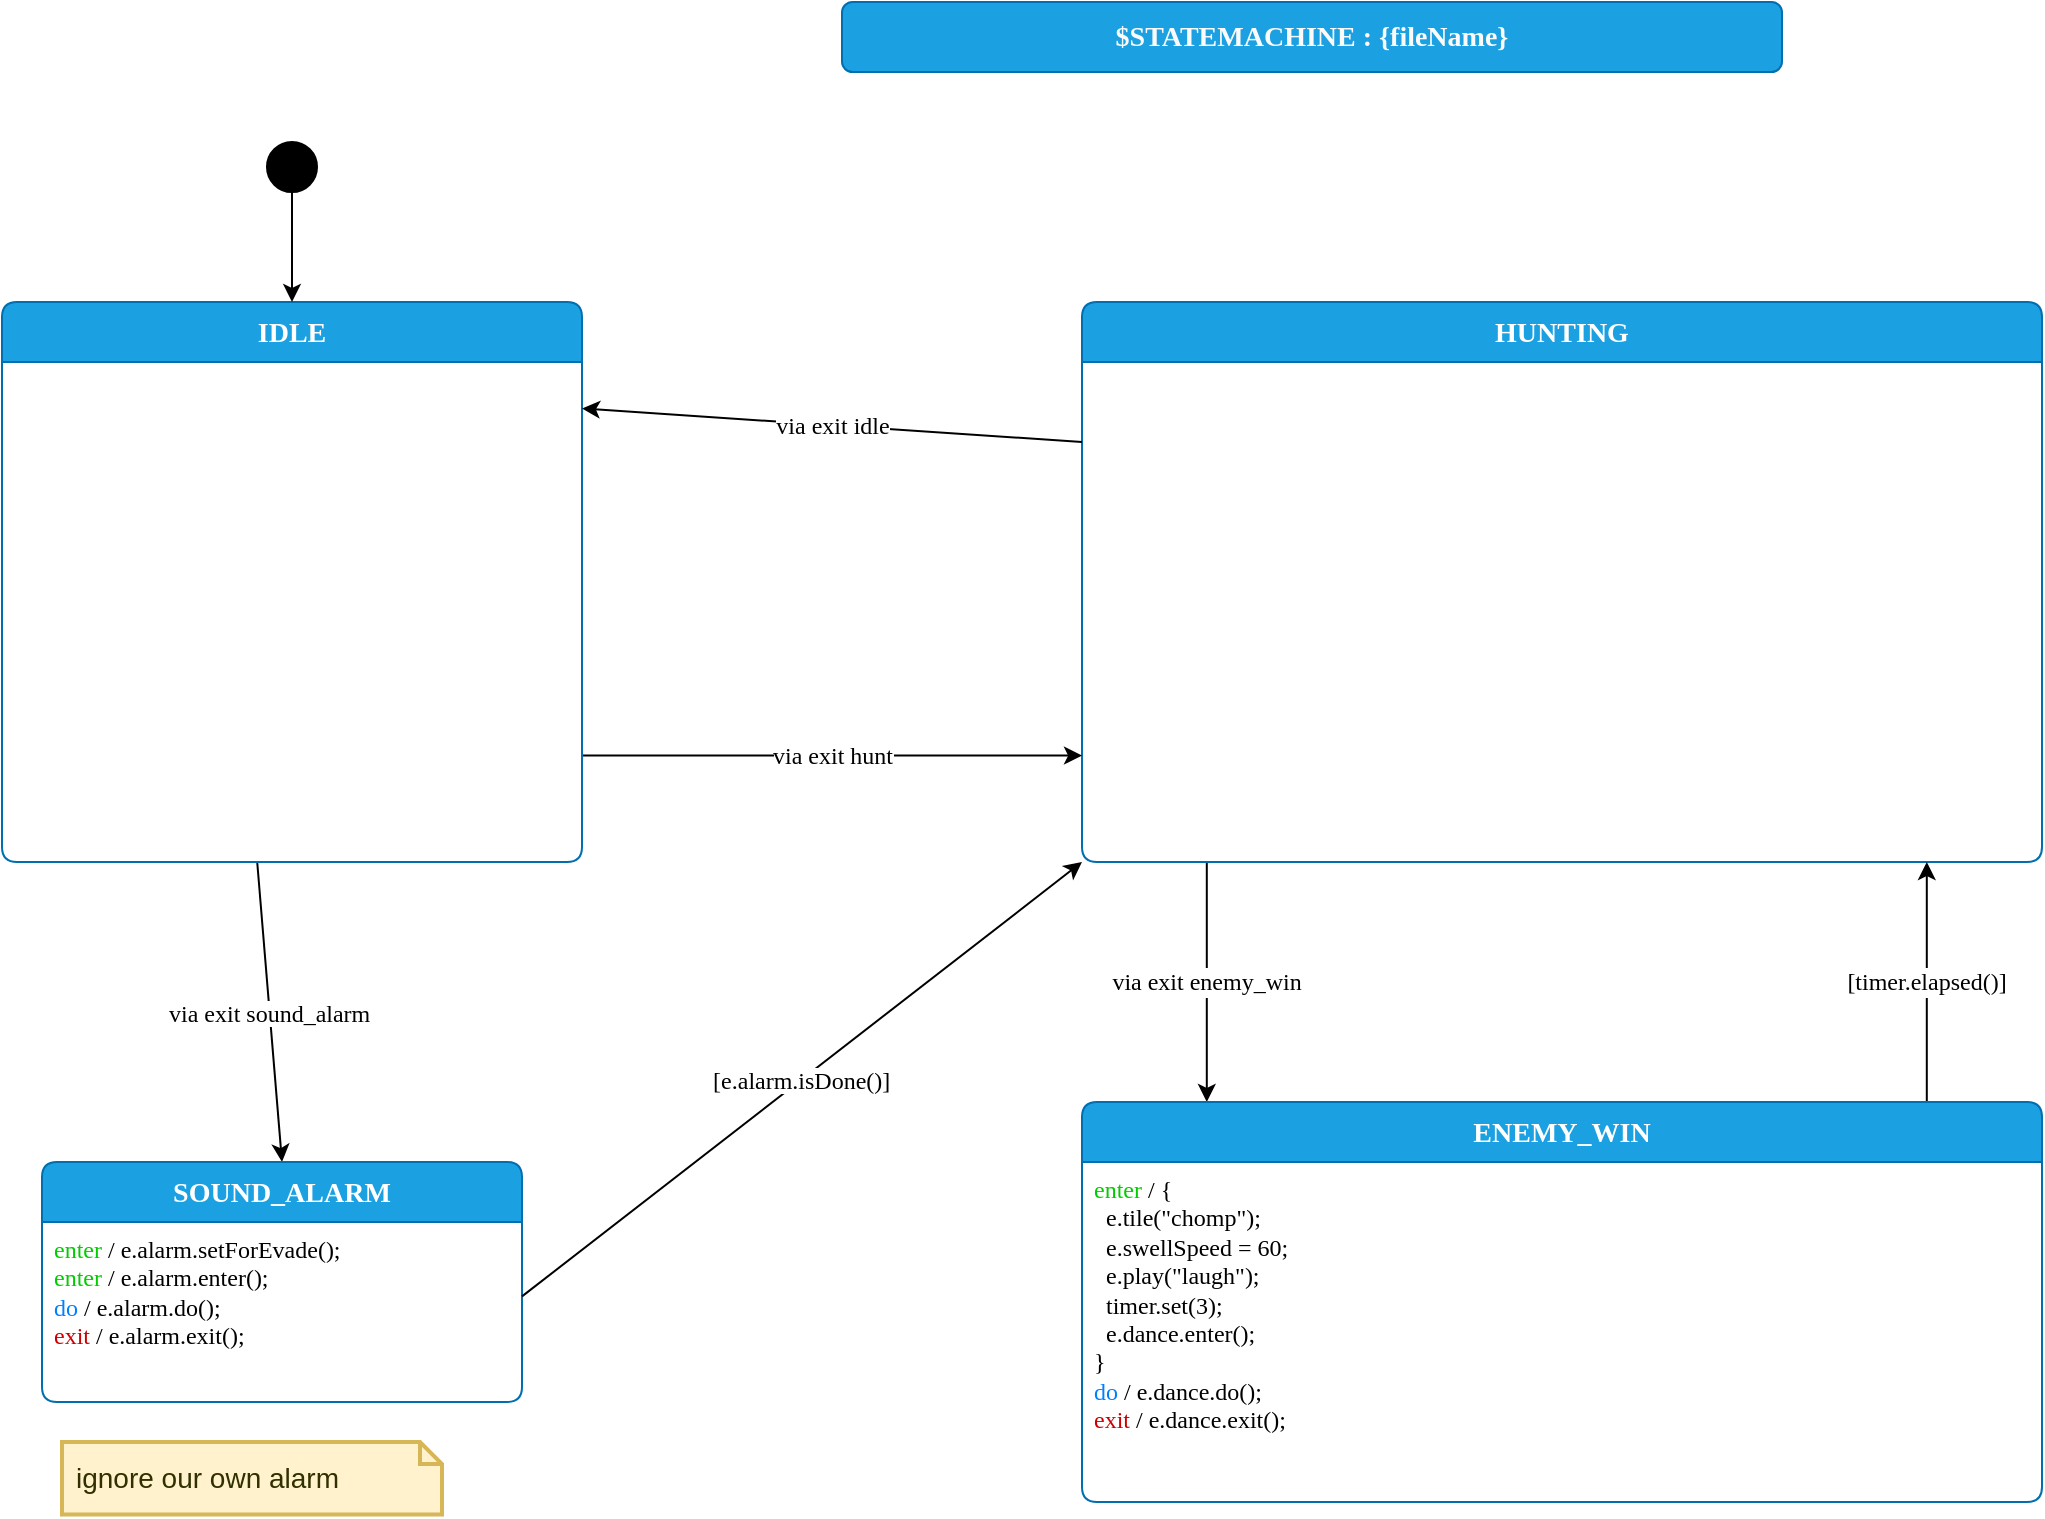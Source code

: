 <mxfile scale="1.2" border="0" version="24.7.8" pages="3">
  <diagram name="design" id="ahwWs56YI2XBYRBzwlqw">
    <mxGraphModel dx="1886" dy="870" grid="1" gridSize="10" guides="1" tooltips="1" connect="1" arrows="1" fold="1" page="0" pageScale="1" pageWidth="850" pageHeight="1100" math="0" shadow="0">
      <root>
        <mxCell id="0" />
        <mxCell id="1" parent="0" />
        <mxCell id="5WbJzgnFZzQuHIaXEJV7-1" value="&lt;span style=&quot;color: rgb(250, 250, 250); font-family: &amp;quot;Lucida Console&amp;quot;; font-size: 14px; font-weight: 700; text-wrap: nowrap;&quot;&gt;$STATEMACHINE : {fileName}&lt;/span&gt;" style="rounded=1;whiteSpace=wrap;html=1;fillColor=#1ba1e2;fontColor=#ffffff;strokeColor=#006EAF;connectable=0;allowArrows=0;" parent="1" vertex="1">
          <mxGeometry x="520" y="40" width="470" height="35" as="geometry" />
        </mxCell>
        <mxCell id="7" value="via exit enemy_win" style="shape=connector;rounded=0;html=1;exitX=0.13;exitY=1;exitDx=0;exitDy=0;exitPerimeter=0;entryX=0.13;entryY=0;entryDx=0;entryDy=0;entryPerimeter=0;labelBackgroundColor=default;strokeColor=default;fontFamily=Lucida Console;fontSize=12;fontColor=default;endArrow=classic;" parent="1" source="Q9ECF8ZZ4cc2KDeR4uCh-3" target="3" edge="1">
          <mxGeometry relative="1" as="geometry" />
        </mxCell>
        <mxCell id="Q9ECF8ZZ4cc2KDeR4uCh-3" value="HUNTING" style="shape=swimlane;rotatable=0;align=center;verticalAlign=top;fontFamily=Lucida Console;startSize=30;fontSize=14;fontStyle=1;fontColor=#ffffff;fillColor=#1ba1e2;swimlaneFillColor=default;rounded=1;arcSize=15;absoluteArcSize=1;points=[[0,0,0,0,0],[0,0.06,0,0,0],[0,0.13,0,0,0],[0,0.19,0,0,0],[0,0.25,0,0,0],[0,0.31,0,0,0],[0,0.38,0,0,0],[0,0.44,0,0,0],[0,0.5,0,0,0],[0,0.56,0,0,0],[0,0.63,0,0,0],[0,0.69,0,0,0],[0,0.75,0,0,0],[0,0.81,0,0,0],[0,0.88,0,0,0],[0,0.94,0,0,0],[0,1,0,0,0],[0.06,0,0,0,0],[0.06,1,0,0,0],[0.13,0,0,0,0],[0.13,1,0,0,0],[0.19,0,0,0,0],[0.19,1,0,0,0],[0.25,0,0,0,0],[0.25,1,0,0,0],[0.31,0,0,0,0],[0.31,1,0,0,0],[0.38,0,0,0,0],[0.38,1,0,0,0],[0.44,0,0,0,0],[0.44,1,0,0,0],[0.5,0,0,0,0],[0.5,1,0,0,0],[0.56,0,0,0,0],[0.56,1,0,0,0],[0.63,0,0,0,0],[0.63,1,0,0,0],[0.69,0,0,0,0],[0.69,1,0,0,0],[0.75,0,0,0,0],[0.75,1,0,0,0],[0.81,0,0,0,0],[0.81,1,0,0,0],[0.88,0,0,0,0],[0.88,1,0,0,0],[0.94,0,0,0,0],[0.94,1,0,0,0],[1,0,0,0,0],[1,0.06,0,0,0],[1,0.13,0,0,0],[1,0.19,0,0,0],[1,0.25,0,0,0],[1,0.31,0,0,0],[1,0.38,0,0,0],[1,0.44,0,0,0],[1,0.5,0,0,0],[1,0.56,0,0,0],[1,0.63,0,0,0],[1,0.69,0,0,0],[1,0.75,0,0,0],[1,0.81,0,0,0],[1,0.88,0,0,0],[1,0.94,0,0,0],[1,1,0,0,0]];strokeColor=#006EAF;labelBackgroundColor=none;" parent="1" vertex="1" collapsed="1">
          <mxGeometry x="640" y="190" width="480" height="280" as="geometry">
            <mxRectangle x="1000" y="160" width="880" height="530" as="alternateBounds" />
          </mxGeometry>
        </mxCell>
        <mxCell id="Q9ECF8ZZ4cc2KDeR4uCh-4" value="&lt;font color=&quot;#00cc00&quot;&gt;enter&lt;/font&gt; / {&lt;br&gt;&amp;nbsp; e.swellSpeed = 20;&lt;br&gt;&amp;nbsp; timer.set(20);&lt;br&gt;&lt;div&gt;}&lt;/div&gt;&lt;div&gt;&lt;font color=&quot;#007fff&quot;&gt;do&lt;/font&gt; / {&amp;nbsp;&amp;nbsp;&lt;/div&gt;&lt;div&gt;&amp;nbsp; e.debugCircle(6, &quot;#F008&quot;);&amp;nbsp;&lt;br&gt;&lt;/div&gt;&lt;div&gt;}&lt;/div&gt;&lt;div&gt;&lt;font color=&quot;#007fff&quot;&gt;do&lt;/font&gt;&amp;nbsp;[e.playerDist() &amp;lt; 6] / {&lt;/div&gt;&lt;div&gt;&amp;nbsp; timer.set(20);&lt;/div&gt;&lt;div&gt;}&lt;/div&gt;&lt;div&gt;&lt;div&gt;&lt;font color=&quot;#cc0000&quot;&gt;exit&lt;/font&gt;&amp;nbsp; / {&lt;br&gt;&amp;nbsp;&amp;nbsp;&lt;br&gt;}&lt;br&gt;&lt;/div&gt;&lt;/div&gt;" style="fontFamily=Lucida Console;align=left;verticalAlign=top;fillColor=none;gradientColor=none;strokeColor=none;rounded=0;spacingLeft=4;resizable=0;movable=0;deletable=0;rotatable=0;autosize=1;html=1;fontSize=12;fontColor=default;labelBackgroundColor=default;" parent="Q9ECF8ZZ4cc2KDeR4uCh-3" vertex="1" connectable="0">
          <mxGeometry y="30" width="240" height="200" as="geometry" />
        </mxCell>
        <mxCell id="Hnmf5235hFD20X_qkPbb-12" value="&lt;span style=&quot;font-family: &amp;quot;Lucida Console&amp;quot;; font-size: 12px;&quot;&gt;[e.playerDist() &amp;lt; 4 &amp;amp;&amp;amp;&lt;br&gt;rand() &amp;lt; 0.02]&lt;/span&gt;" style="html=1;exitX=1;exitY=0.19;exitDx=0;exitDy=0;exitPerimeter=0;entryX=0;entryY=0.44;entryDx=0;entryDy=0;entryPerimeter=0;" parent="Q9ECF8ZZ4cc2KDeR4uCh-3" source="1q6wfF8RRuyjrUOlEnNo-8" target="Hnmf5235hFD20X_qkPbb-10" edge="1">
          <mxGeometry x="0.047" y="-10" relative="1" as="geometry">
            <mxPoint as="offset" />
          </mxGeometry>
        </mxCell>
        <mxCell id="jmfpwNvJTStH2VVPo99P-61" value="[rand() &lt; 0.001]" style="edgeStyle=none;html=0;exitX=0.19;exitY=1;exitDx=0;exitDy=0;exitPerimeter=0;entryX=0.19;entryY=0;entryDx=0;entryDy=0;entryPerimeter=0;fontFamily=Lucida Console;fontSize=12;" parent="Q9ECF8ZZ4cc2KDeR4uCh-3" source="1q6wfF8RRuyjrUOlEnNo-8" target="jmfpwNvJTStH2VVPo99P-59" edge="1">
          <mxGeometry relative="1" as="geometry">
            <mxPoint as="offset" />
          </mxGeometry>
        </mxCell>
        <mxCell id="1q6wfF8RRuyjrUOlEnNo-8" value="HUNT" style="shape=swimlane;rotatable=0;align=center;verticalAlign=top;fontFamily=Lucida Console;startSize=30;fontSize=14;fontStyle=1;fontColor=#ffffff;fillColor=#1ba1e2;swimlaneFillColor=default;rounded=1;arcSize=15;absoluteArcSize=1;points=[[0,0,0,0,0],[0,0.06,0,0,0],[0,0.13,0,0,0],[0,0.19,0,0,0],[0,0.25,0,0,0],[0,0.31,0,0,0],[0,0.38,0,0,0],[0,0.44,0,0,0],[0,0.5,0,0,0],[0,0.56,0,0,0],[0,0.63,0,0,0],[0,0.69,0,0,0],[0,0.75,0,0,0],[0,0.81,0,0,0],[0,0.88,0,0,0],[0,0.94,0,0,0],[0,1,0,0,0],[0.06,0,0,0,0],[0.06,1,0,0,0],[0.13,0,0,0,0],[0.13,1,0,0,0],[0.19,0,0,0,0],[0.19,1,0,0,0],[0.25,0,0,0,0],[0.25,1,0,0,0],[0.31,0,0,0,0],[0.31,1,0,0,0],[0.38,0,0,0,0],[0.38,1,0,0,0],[0.44,0,0,0,0],[0.44,1,0,0,0],[0.5,0,0,0,0],[0.5,1,0,0,0],[0.56,0,0,0,0],[0.56,1,0,0,0],[0.63,0,0,0,0],[0.63,1,0,0,0],[0.69,0,0,0,0],[0.69,1,0,0,0],[0.75,0,0,0,0],[0.75,1,0,0,0],[0.81,0,0,0,0],[0.81,1,0,0,0],[0.88,0,0,0,0],[0.88,1,0,0,0],[0.94,0,0,0,0],[0.94,1,0,0,0],[1,0,0,0,0],[1,0.06,0,0,0],[1,0.13,0,0,0],[1,0.19,0,0,0],[1,0.25,0,0,0],[1,0.31,0,0,0],[1,0.38,0,0,0],[1,0.44,0,0,0],[1,0.5,0,0,0],[1,0.56,0,0,0],[1,0.63,0,0,0],[1,0.69,0,0,0],[1,0.75,0,0,0],[1,0.81,0,0,0],[1,0.88,0,0,0],[1,0.94,0,0,0],[1,1,0,0,0]];strokeColor=#006EAF;labelBackgroundColor=none;" parent="Q9ECF8ZZ4cc2KDeR4uCh-3" vertex="1">
          <mxGeometry x="130" y="280" width="240" height="200" as="geometry" />
        </mxCell>
        <mxCell id="1q6wfF8RRuyjrUOlEnNo-9" value="&lt;font color=&quot;#00cc00&quot;&gt;enter&lt;/font&gt; / {&lt;br&gt;&amp;nbsp; e.tile(&quot;mad&quot;);&lt;br&gt;}&lt;br&gt;&lt;div&gt;&lt;font color=&quot;#007fff&quot;&gt;do&lt;/font&gt; / {&lt;/div&gt;&lt;div&gt;&lt;div&gt;&amp;nbsp; e.huntPlayer();&lt;/div&gt;&lt;div&gt;&amp;nbsp; e.debugCircle(4, &quot;#FF08&quot;);&amp;nbsp;&lt;br&gt;&lt;/div&gt;&lt;/div&gt;&lt;div&gt;}&lt;/div&gt;&lt;div&gt;&lt;br&gt;&lt;/div&gt;&lt;div&gt;&lt;div&gt;&lt;font color=&quot;#cc0000&quot;&gt;exit&lt;/font&gt;&amp;nbsp; / {&lt;br&gt;&amp;nbsp;&amp;nbsp;&lt;br&gt;}&lt;br&gt;&lt;/div&gt;&lt;/div&gt;" style="fontFamily=Lucida Console;align=left;verticalAlign=top;fillColor=none;gradientColor=none;strokeColor=none;rounded=0;spacingLeft=4;resizable=0;movable=0;deletable=0;rotatable=0;autosize=1;html=1;fontSize=12;fontColor=default;labelBackgroundColor=default;" parent="1q6wfF8RRuyjrUOlEnNo-8" vertex="1" connectable="0">
          <mxGeometry y="30" width="240" height="170" as="geometry" />
        </mxCell>
        <mxCell id="Hnmf5235hFD20X_qkPbb-9" style="edgeStyle=none;html=1;exitX=1;exitY=0.5;exitDx=0;exitDy=0;entryX=0;entryY=0.56;entryDx=0;entryDy=0;entryPerimeter=0;" parent="Q9ECF8ZZ4cc2KDeR4uCh-3" source="Hnmf5235hFD20X_qkPbb-8" target="1q6wfF8RRuyjrUOlEnNo-8" edge="1">
          <mxGeometry relative="1" as="geometry" />
        </mxCell>
        <mxCell id="Hnmf5235hFD20X_qkPbb-8" value="$initial_state" style="shape=ellipse;aspect=fixed;fillColor=#000000;resizable=1;rotatable=1;noLabel=1;editable=1;movable=1;deletable=1;locked=0;connectable=1;" parent="Q9ECF8ZZ4cc2KDeR4uCh-3" vertex="1">
          <mxGeometry x="70" y="380" width="25" height="25" as="geometry" />
        </mxCell>
        <mxCell id="Hnmf5235hFD20X_qkPbb-21" value="[e.chargeTimer.elapsed()]" style="edgeStyle=none;shape=connector;rounded=1;html=1;exitX=0;exitY=0.44;exitDx=0;exitDy=0;exitPerimeter=0;entryX=1;entryY=0.75;entryDx=0;entryDy=0;entryPerimeter=0;labelBackgroundColor=default;strokeColor=default;fontFamily=Lucida Console;fontSize=12;fontColor=default;endArrow=classic;" parent="Q9ECF8ZZ4cc2KDeR4uCh-3" source="Hnmf5235hFD20X_qkPbb-13" target="1q6wfF8RRuyjrUOlEnNo-8" edge="1">
          <mxGeometry relative="1" as="geometry" />
        </mxCell>
        <mxCell id="jmfpwNvJTStH2VVPo99P-62" value="[e.alarm.isDone()]" style="edgeStyle=none;html=0;exitX=0.88;exitY=0;exitDx=0;exitDy=0;exitPerimeter=0;entryX=0.81;entryY=1;entryDx=0;entryDy=0;entryPerimeter=0;fontFamily=Lucida Console;fontSize=12;" parent="Q9ECF8ZZ4cc2KDeR4uCh-3" source="jmfpwNvJTStH2VVPo99P-59" target="1q6wfF8RRuyjrUOlEnNo-8" edge="1">
          <mxGeometry relative="1" as="geometry" />
        </mxCell>
        <mxCell id="jmfpwNvJTStH2VVPo99P-59" value="SOUND_ALARM" style="shape=swimlane;rotatable=0;align=center;verticalAlign=top;fontFamily=Lucida Console;startSize=30;fontSize=14;fontStyle=1;fontColor=#ffffff;fillColor=#1ba1e2;swimlaneFillColor=default;rounded=1;arcSize=15;absoluteArcSize=1;points=[[0,0,0,0,0],[0,0.06,0,0,0],[0,0.13,0,0,0],[0,0.19,0,0,0],[0,0.25,0,0,0],[0,0.31,0,0,0],[0,0.38,0,0,0],[0,0.44,0,0,0],[0,0.5,0,0,0],[0,0.56,0,0,0],[0,0.63,0,0,0],[0,0.69,0,0,0],[0,0.75,0,0,0],[0,0.81,0,0,0],[0,0.88,0,0,0],[0,0.94,0,0,0],[0,1,0,0,0],[0.06,0,0,0,0],[0.06,1,0,0,0],[0.13,0,0,0,0],[0.13,1,0,0,0],[0.19,0,0,0,0],[0.19,1,0,0,0],[0.25,0,0,0,0],[0.25,1,0,0,0],[0.31,0,0,0,0],[0.31,1,0,0,0],[0.38,0,0,0,0],[0.38,1,0,0,0],[0.44,0,0,0,0],[0.44,1,0,0,0],[0.5,0,0,0,0],[0.5,1,0,0,0],[0.56,0,0,0,0],[0.56,1,0,0,0],[0.63,0,0,0,0],[0.63,1,0,0,0],[0.69,0,0,0,0],[0.69,1,0,0,0],[0.75,0,0,0,0],[0.75,1,0,0,0],[0.81,0,0,0,0],[0.81,1,0,0,0],[0.88,0,0,0,0],[0.88,1,0,0,0],[0.94,0,0,0,0],[0.94,1,0,0,0],[1,0,0,0,0],[1,0.06,0,0,0],[1,0.13,0,0,0],[1,0.19,0,0,0],[1,0.25,0,0,0],[1,0.31,0,0,0],[1,0.38,0,0,0],[1,0.44,0,0,0],[1,0.5,0,0,0],[1,0.56,0,0,0],[1,0.63,0,0,0],[1,0.69,0,0,0],[1,0.75,0,0,0],[1,0.81,0,0,0],[1,0.88,0,0,0],[1,0.94,0,0,0],[1,1,0,0,0]];strokeColor=#006EAF;labelBackgroundColor=none;" parent="Q9ECF8ZZ4cc2KDeR4uCh-3" vertex="1">
          <mxGeometry x="130" y="580" width="240" height="120" as="geometry">
            <mxRectangle x="640" y="180" width="150" height="70" as="alternateBounds" />
          </mxGeometry>
        </mxCell>
        <mxCell id="jmfpwNvJTStH2VVPo99P-60" value="&lt;font color=&quot;#00cc00&quot;&gt;enter&lt;/font&gt;&amp;nbsp;/&amp;nbsp;e.alarm.setForHunt();&lt;br&gt;&lt;font color=&quot;#00cc00&quot;&gt;enter&lt;/font&gt;&amp;nbsp;/&amp;nbsp;e.alarm.enter();&lt;br&gt;&lt;div&gt;&lt;font color=&quot;#007fff&quot;&gt;do&lt;/font&gt;&amp;nbsp;/ e.alarm.do();&lt;/div&gt;&lt;div&gt;&lt;font color=&quot;#cc0000&quot;&gt;exit&lt;/font&gt;&amp;nbsp;/ e.alarm.exit();&lt;/div&gt;&lt;div&gt;&lt;br&gt;&lt;/div&gt;" style="fontFamily=Lucida Console;align=left;verticalAlign=top;fillColor=none;gradientColor=none;strokeColor=none;rounded=0;spacingLeft=4;resizable=0;movable=0;deletable=0;rotatable=0;autosize=1;html=1;fontSize=12;fontColor=default;labelBackgroundColor=default;" parent="jmfpwNvJTStH2VVPo99P-59" vertex="1" connectable="0">
          <mxGeometry y="30" width="240" height="90" as="geometry" />
        </mxCell>
        <mxCell id="sRjPaNQ95sppFc7ALcqi-34" value="&lt;span style=&quot;color: rgb(240, 240, 240); font-family: &amp;quot;Lucida Console&amp;quot;; font-size: 12px; font-style: normal; font-variant-ligatures: normal; font-variant-caps: normal; font-weight: 400; letter-spacing: normal; orphans: 2; text-align: center; text-indent: 0px; text-transform: none; widows: 2; word-spacing: 0px; -webkit-text-stroke-width: 0px; text-decoration-thickness: initial; text-decoration-style: initial; text-decoration-color: initial; float: none; display: inline !important;&quot;&gt;[timer.elapsed()]&lt;/span&gt;" style="edgeStyle=none;html=1;fontFamily=Lucida Console;labelBackgroundColor=default;exitX=1;exitY=0.099;exitDx=0;exitDy=0;exitPerimeter=0;" parent="Q9ECF8ZZ4cc2KDeR4uCh-3" source="sRjPaNQ95sppFc7ALcqi-33" target="sRjPaNQ95sppFc7ALcqi-32" edge="1">
          <mxGeometry x="-0.02" y="-14" relative="1" as="geometry">
            <mxPoint as="offset" />
          </mxGeometry>
        </mxCell>
        <mxCell id="sRjPaNQ95sppFc7ALcqi-38" value="&lt;span style=&quot;color: rgb(240, 240, 240); font-family: &amp;quot;Lucida Console&amp;quot;; font-size: 12px; font-style: normal; font-variant-ligatures: normal; font-variant-caps: normal; font-weight: 400; letter-spacing: normal; orphans: 2; text-align: center; text-indent: 0px; text-transform: none; widows: 2; word-spacing: 0px; -webkit-text-stroke-width: 0px; background-color: rgb(24, 20, 29); text-decoration-thickness: initial; text-decoration-style: initial; text-decoration-color: initial; float: none; display: inline !important;&quot;&gt;[player.isDead()]&lt;/span&gt;" style="edgeStyle=none;html=1;exitX=1;exitY=0.5;exitDx=0;exitDy=0;labelBackgroundColor=default;fontFamily=Lucida Console;" parent="Q9ECF8ZZ4cc2KDeR4uCh-3" source="sRjPaNQ95sppFc7ALcqi-33" target="sRjPaNQ95sppFc7ALcqi-36" edge="1">
          <mxGeometry x="-0.026" y="-15" relative="1" as="geometry">
            <mxPoint as="offset" />
          </mxGeometry>
        </mxCell>
        <mxCell id="sRjPaNQ95sppFc7ALcqi-33" value="$PARENT_ALIAS" style="rounded=1;whiteSpace=wrap;html=1;verticalAlign=middle;align=center;spacingLeft=2;arcSize=9;fontFamily=Lucida Console;fillColor=#d80073;fontColor=#ffffff;strokeColor=#A50040;" parent="Q9ECF8ZZ4cc2KDeR4uCh-3" vertex="1">
          <mxGeometry x="280" y="50" width="145" height="170" as="geometry" />
        </mxCell>
        <mxCell id="Hnmf5235hFD20X_qkPbb-20" value="[e.isChargeDone()]" style="edgeStyle=none;shape=connector;rounded=1;html=1;exitX=0.5;exitY=1;exitDx=0;exitDy=0;exitPerimeter=0;labelBackgroundColor=default;strokeColor=default;fontFamily=Lucida Console;fontSize=12;fontColor=default;endArrow=classic;" parent="Q9ECF8ZZ4cc2KDeR4uCh-3" source="Hnmf5235hFD20X_qkPbb-10" target="Hnmf5235hFD20X_qkPbb-13" edge="1">
          <mxGeometry relative="1" as="geometry">
            <mxPoint as="offset" />
          </mxGeometry>
        </mxCell>
        <mxCell id="Hnmf5235hFD20X_qkPbb-10" value="CHARGE" style="shape=swimlane;rotatable=0;align=center;verticalAlign=top;fontFamily=Lucida Console;startSize=30;fontSize=14;fontStyle=1;fontColor=#ffffff;fillColor=#1ba1e2;swimlaneFillColor=default;rounded=1;arcSize=15;absoluteArcSize=1;points=[[0,0,0,0,0],[0,0.06,0,0,0],[0,0.13,0,0,0],[0,0.19,0,0,0],[0,0.25,0,0,0],[0,0.31,0,0,0],[0,0.38,0,0,0],[0,0.44,0,0,0],[0,0.5,0,0,0],[0,0.56,0,0,0],[0,0.63,0,0,0],[0,0.69,0,0,0],[0,0.75,0,0,0],[0,0.81,0,0,0],[0,0.88,0,0,0],[0,0.94,0,0,0],[0,1,0,0,0],[0.06,0,0,0,0],[0.06,1,0,0,0],[0.13,0,0,0,0],[0.13,1,0,0,0],[0.19,0,0,0,0],[0.19,1,0,0,0],[0.25,0,0,0,0],[0.25,1,0,0,0],[0.31,0,0,0,0],[0.31,1,0,0,0],[0.38,0,0,0,0],[0.38,1,0,0,0],[0.44,0,0,0,0],[0.44,1,0,0,0],[0.5,0,0,0,0],[0.5,1,0,0,0],[0.56,0,0,0,0],[0.56,1,0,0,0],[0.63,0,0,0,0],[0.63,1,0,0,0],[0.69,0,0,0,0],[0.69,1,0,0,0],[0.75,0,0,0,0],[0.75,1,0,0,0],[0.81,0,0,0,0],[0.81,1,0,0,0],[0.88,0,0,0,0],[0.88,1,0,0,0],[0.94,0,0,0,0],[0.94,1,0,0,0],[1,0,0,0,0],[1,0.06,0,0,0],[1,0.13,0,0,0],[1,0.19,0,0,0],[1,0.25,0,0,0],[1,0.31,0,0,0],[1,0.38,0,0,0],[1,0.44,0,0,0],[1,0.5,0,0,0],[1,0.56,0,0,0],[1,0.63,0,0,0],[1,0.69,0,0,0],[1,0.75,0,0,0],[1,0.81,0,0,0],[1,0.88,0,0,0],[1,0.94,0,0,0],[1,1,0,0,0]];strokeColor=#006EAF;labelBackgroundColor=none;" parent="Q9ECF8ZZ4cc2KDeR4uCh-3" vertex="1">
          <mxGeometry x="620" y="230" width="240" height="180" as="geometry">
            <mxRectangle x="640" y="180" width="150" height="70" as="alternateBounds" />
          </mxGeometry>
        </mxCell>
        <mxCell id="Hnmf5235hFD20X_qkPbb-11" value="&lt;font color=&quot;#00cc00&quot;&gt;enter&lt;/font&gt; / {&lt;br&gt;&amp;nbsp; e.chargeEnter();&lt;br&gt;}&lt;br&gt;&lt;div&gt;&lt;font color=&quot;#007fff&quot;&gt;do&lt;/font&gt; / {&lt;br&gt;&amp;nbsp; e.chargeDo();&lt;br&gt;&lt;/div&gt;&lt;div&gt;}&lt;/div&gt;&lt;div&gt;&lt;font color=&quot;#cc0000&quot;&gt;exit&lt;/font&gt;&amp;nbsp;/ {&lt;br&gt;&lt;/div&gt;&lt;div&gt;&lt;div&gt;&amp;nbsp; e.chargeExit();&lt;br&gt;}&lt;br&gt;&lt;/div&gt;&lt;/div&gt;" style="fontFamily=Lucida Console;align=left;verticalAlign=top;fillColor=none;gradientColor=none;strokeColor=none;rounded=0;spacingLeft=4;resizable=0;movable=0;deletable=0;rotatable=0;autosize=1;html=1;fontSize=12;fontColor=default;labelBackgroundColor=default;" parent="Hnmf5235hFD20X_qkPbb-10" vertex="1" connectable="0">
          <mxGeometry y="30" width="160" height="140" as="geometry" />
        </mxCell>
        <mxCell id="Hnmf5235hFD20X_qkPbb-13" value="CHARGE_REST" style="shape=swimlane;rotatable=0;align=center;verticalAlign=top;fontFamily=Lucida Console;startSize=30;fontSize=14;fontStyle=1;fontColor=#ffffff;fillColor=#1ba1e2;swimlaneFillColor=default;rounded=1;arcSize=15;absoluteArcSize=1;points=[[0,0,0,0,0],[0,0.06,0,0,0],[0,0.13,0,0,0],[0,0.19,0,0,0],[0,0.25,0,0,0],[0,0.31,0,0,0],[0,0.38,0,0,0],[0,0.44,0,0,0],[0,0.5,0,0,0],[0,0.56,0,0,0],[0,0.63,0,0,0],[0,0.69,0,0,0],[0,0.75,0,0,0],[0,0.81,0,0,0],[0,0.88,0,0,0],[0,0.94,0,0,0],[0,1,0,0,0],[0.06,0,0,0,0],[0.06,1,0,0,0],[0.13,0,0,0,0],[0.13,1,0,0,0],[0.19,0,0,0,0],[0.19,1,0,0,0],[0.25,0,0,0,0],[0.25,1,0,0,0],[0.31,0,0,0,0],[0.31,1,0,0,0],[0.38,0,0,0,0],[0.38,1,0,0,0],[0.44,0,0,0,0],[0.44,1,0,0,0],[0.5,0,0,0,0],[0.5,1,0,0,0],[0.56,0,0,0,0],[0.56,1,0,0,0],[0.63,0,0,0,0],[0.63,1,0,0,0],[0.69,0,0,0,0],[0.69,1,0,0,0],[0.75,0,0,0,0],[0.75,1,0,0,0],[0.81,0,0,0,0],[0.81,1,0,0,0],[0.88,0,0,0,0],[0.88,1,0,0,0],[0.94,0,0,0,0],[0.94,1,0,0,0],[1,0,0,0,0],[1,0.06,0,0,0],[1,0.13,0,0,0],[1,0.19,0,0,0],[1,0.25,0,0,0],[1,0.31,0,0,0],[1,0.38,0,0,0],[1,0.44,0,0,0],[1,0.5,0,0,0],[1,0.56,0,0,0],[1,0.63,0,0,0],[1,0.69,0,0,0],[1,0.75,0,0,0],[1,0.81,0,0,0],[1,0.88,0,0,0],[1,0.94,0,0,0],[1,1,0,0,0]];strokeColor=#006EAF;labelBackgroundColor=none;" parent="Q9ECF8ZZ4cc2KDeR4uCh-3" vertex="1">
          <mxGeometry x="620" y="470" width="240" height="190" as="geometry">
            <mxRectangle x="640" y="340" width="150" height="70" as="alternateBounds" />
          </mxGeometry>
        </mxCell>
        <mxCell id="Hnmf5235hFD20X_qkPbb-14" value="&lt;font color=&quot;#00cc00&quot;&gt;enter&lt;/font&gt; / {&lt;br&gt;&amp;nbsp; e.chargeTimer.set(1.5);&lt;br&gt;&amp;nbsp; e.tile(&quot;groggy&quot;);&lt;br&gt;}&lt;br&gt;&lt;div&gt;&lt;font color=&quot;#007fff&quot;&gt;do&lt;/font&gt; / {&lt;br&gt;&lt;br&gt;&lt;/div&gt;&lt;div&gt;}&lt;/div&gt;&lt;div&gt;&lt;font color=&quot;#cc0000&quot;&gt;exit&lt;/font&gt;&amp;nbsp;/ {&lt;br&gt;&lt;/div&gt;&lt;div&gt;&lt;div&gt;&lt;br&gt;}&lt;br&gt;&lt;/div&gt;&lt;/div&gt;" style="fontFamily=Lucida Console;align=left;verticalAlign=top;fillColor=none;gradientColor=none;strokeColor=none;rounded=0;spacingLeft=4;resizable=0;movable=0;deletable=0;rotatable=0;autosize=1;html=1;fontSize=12;fontColor=default;labelBackgroundColor=default;" parent="Hnmf5235hFD20X_qkPbb-13" vertex="1" connectable="0">
          <mxGeometry y="30" width="210" height="160" as="geometry" />
        </mxCell>
        <mxCell id="sRjPaNQ95sppFc7ALcqi-32" value="exit : idle" style="fontFamily=Lucida Console;align=center;verticalAlign=top;shape=ellipse;aspect=fixed;resizable=0;rotatable=0;labelPosition=center;verticalLabelPosition=bottom;strokeColor=#b11f1f;strokeWidth=4;fillColor=#FFFFFF;gradientColor=#d4d4d4cc;" parent="Q9ECF8ZZ4cc2KDeR4uCh-3" vertex="1">
          <mxGeometry x="680" y="50" width="30" height="30" as="geometry" />
        </mxCell>
        <mxCell id="sRjPaNQ95sppFc7ALcqi-36" value="exit : enemy_win" style="fontFamily=Lucida Console;align=center;verticalAlign=top;shape=ellipse;aspect=fixed;resizable=0;rotatable=0;labelPosition=center;verticalLabelPosition=bottom;strokeColor=#b11f1f;strokeWidth=4;fillColor=#FFFFFF;gradientColor=#d4d4d4cc;" parent="Q9ECF8ZZ4cc2KDeR4uCh-3" vertex="1">
          <mxGeometry x="680" y="120" width="30" height="30" as="geometry" />
        </mxCell>
        <mxCell id="8" value="[timer.elapsed()]" style="shape=connector;rounded=0;html=1;exitX=0.88;exitY=0;exitDx=0;exitDy=0;exitPerimeter=0;entryX=0.88;entryY=1;entryDx=0;entryDy=0;entryPerimeter=0;labelBackgroundColor=default;strokeColor=default;fontFamily=Lucida Console;fontSize=12;fontColor=default;endArrow=classic;" parent="1" source="3" target="Q9ECF8ZZ4cc2KDeR4uCh-3" edge="1">
          <mxGeometry relative="1" as="geometry" />
        </mxCell>
        <mxCell id="3" value="ENEMY_WIN" style="shape=swimlane;rotatable=0;align=center;verticalAlign=top;fontFamily=Lucida Console;startSize=30;fontSize=14;fontStyle=1;fontColor=#ffffff;fillColor=#1ba1e2;swimlaneFillColor=default;rounded=1;arcSize=15;absoluteArcSize=1;points=[[0,0,0,0,0],[0,0.06,0,0,0],[0,0.13,0,0,0],[0,0.19,0,0,0],[0,0.25,0,0,0],[0,0.31,0,0,0],[0,0.38,0,0,0],[0,0.44,0,0,0],[0,0.5,0,0,0],[0,0.56,0,0,0],[0,0.63,0,0,0],[0,0.69,0,0,0],[0,0.75,0,0,0],[0,0.81,0,0,0],[0,0.88,0,0,0],[0,0.94,0,0,0],[0,1,0,0,0],[0.06,0,0,0,0],[0.06,1,0,0,0],[0.13,0,0,0,0],[0.13,1,0,0,0],[0.19,0,0,0,0],[0.19,1,0,0,0],[0.25,0,0,0,0],[0.25,1,0,0,0],[0.31,0,0,0,0],[0.31,1,0,0,0],[0.38,0,0,0,0],[0.38,1,0,0,0],[0.44,0,0,0,0],[0.44,1,0,0,0],[0.5,0,0,0,0],[0.5,1,0,0,0],[0.56,0,0,0,0],[0.56,1,0,0,0],[0.63,0,0,0,0],[0.63,1,0,0,0],[0.69,0,0,0,0],[0.69,1,0,0,0],[0.75,0,0,0,0],[0.75,1,0,0,0],[0.81,0,0,0,0],[0.81,1,0,0,0],[0.88,0,0,0,0],[0.88,1,0,0,0],[0.94,0,0,0,0],[0.94,1,0,0,0],[1,0,0,0,0],[1,0.06,0,0,0],[1,0.13,0,0,0],[1,0.19,0,0,0],[1,0.25,0,0,0],[1,0.31,0,0,0],[1,0.38,0,0,0],[1,0.44,0,0,0],[1,0.5,0,0,0],[1,0.56,0,0,0],[1,0.63,0,0,0],[1,0.69,0,0,0],[1,0.75,0,0,0],[1,0.81,0,0,0],[1,0.88,0,0,0],[1,0.94,0,0,0],[1,1,0,0,0]];strokeColor=#006EAF;labelBackgroundColor=none;" parent="1" vertex="1">
          <mxGeometry x="640" y="590" width="480" height="200" as="geometry" />
        </mxCell>
        <mxCell id="4" value="&lt;font color=&quot;#00cc00&quot;&gt;enter&lt;/font&gt; / {&lt;br&gt;&amp;nbsp; e.tile(&quot;chomp&quot;);&lt;br&gt;&amp;nbsp; e.swellSpeed = 60;&lt;br&gt;&amp;nbsp; e.play(&quot;laugh&quot;);&lt;br&gt;&amp;nbsp; timer.set(3);&lt;br&gt;&amp;nbsp; e.dance.enter();&lt;br&gt;&lt;div&gt;}&lt;/div&gt;&lt;div&gt;&lt;font color=&quot;#007fff&quot;&gt;do&lt;/font&gt; / e.dance.do();&lt;br&gt;&lt;div&gt;&lt;font color=&quot;#cc0000&quot;&gt;exit&lt;/font&gt;&amp;nbsp;/ e.dance.exit();&lt;br&gt;&lt;/div&gt;&lt;/div&gt;" style="fontFamily=Lucida Console;align=left;verticalAlign=top;fillColor=none;gradientColor=none;strokeColor=none;rounded=0;spacingLeft=4;resizable=0;movable=0;deletable=0;rotatable=0;autosize=1;html=1;fontSize=12;fontColor=default;labelBackgroundColor=default;" parent="3" vertex="1" connectable="0">
          <mxGeometry y="30" width="180" height="140" as="geometry" />
        </mxCell>
        <mxCell id="hdPofdkxEfvwtyw9cPgT-23" value="via exit hunt" style="edgeStyle=none;html=1;exitX=1;exitY=0.81;exitDx=0;exitDy=0;exitPerimeter=0;entryX=0;entryY=0.81;entryDx=0;entryDy=0;entryPerimeter=0;fontSize=12;fontFamily=Lucida Console;" parent="1" source="19" target="Q9ECF8ZZ4cc2KDeR4uCh-3" edge="1">
          <mxGeometry relative="1" as="geometry" />
        </mxCell>
        <mxCell id="jmfpwNvJTStH2VVPo99P-56" value="via exit sound_alarm" style="edgeStyle=none;html=0;exitX=0.44;exitY=1;exitDx=0;exitDy=0;exitPerimeter=0;entryX=0.5;entryY=0;entryDx=0;entryDy=0;entryPerimeter=0;fontFamily=Lucida Console;fontSize=12;" parent="1" source="19" target="jmfpwNvJTStH2VVPo99P-51" edge="1">
          <mxGeometry relative="1" as="geometry" />
        </mxCell>
        <mxCell id="19" value="IDLE" style="shape=swimlane;rotatable=0;align=center;verticalAlign=top;fontFamily=Lucida Console;startSize=30;fontSize=14;fontStyle=1;fontColor=#ffffff;fillColor=#1ba1e2;swimlaneFillColor=default;rounded=1;arcSize=15;absoluteArcSize=1;points=[[0,0,0,0,0],[0,0.06,0,0,0],[0,0.13,0,0,0],[0,0.19,0,0,0],[0,0.25,0,0,0],[0,0.31,0,0,0],[0,0.38,0,0,0],[0,0.44,0,0,0],[0,0.5,0,0,0],[0,0.56,0,0,0],[0,0.63,0,0,0],[0,0.69,0,0,0],[0,0.75,0,0,0],[0,0.81,0,0,0],[0,0.88,0,0,0],[0,0.94,0,0,0],[0,1,0,0,0],[0.06,0,0,0,0],[0.06,1,0,0,0],[0.13,0,0,0,0],[0.13,1,0,0,0],[0.19,0,0,0,0],[0.19,1,0,0,0],[0.25,0,0,0,0],[0.25,1,0,0,0],[0.31,0,0,0,0],[0.31,1,0,0,0],[0.38,0,0,0,0],[0.38,1,0,0,0],[0.44,0,0,0,0],[0.44,1,0,0,0],[0.5,0,0,0,0],[0.5,1,0,0,0],[0.56,0,0,0,0],[0.56,1,0,0,0],[0.63,0,0,0,0],[0.63,1,0,0,0],[0.69,0,0,0,0],[0.69,1,0,0,0],[0.75,0,0,0,0],[0.75,1,0,0,0],[0.81,0,0,0,0],[0.81,1,0,0,0],[0.88,0,0,0,0],[0.88,1,0,0,0],[0.94,0,0,0,0],[0.94,1,0,0,0],[1,0,0,0,0],[1,0.06,0,0,0],[1,0.13,0,0,0],[1,0.19,0,0,0],[1,0.25,0,0,0],[1,0.31,0,0,0],[1,0.38,0,0,0],[1,0.44,0,0,0],[1,0.5,0,0,0],[1,0.56,0,0,0],[1,0.63,0,0,0],[1,0.69,0,0,0],[1,0.75,0,0,0],[1,0.81,0,0,0],[1,0.88,0,0,0],[1,0.94,0,0,0],[1,1,0,0,0]];strokeColor=#006EAF;labelBackgroundColor=none;" parent="1" vertex="1" collapsed="1">
          <mxGeometry x="100" y="190" width="290" height="280" as="geometry">
            <mxRectangle x="-440" y="190" width="930" height="970" as="alternateBounds" />
          </mxGeometry>
        </mxCell>
        <mxCell id="20" value="&lt;font style=&quot;border-color: rgb(0, 0, 0); font-family: &amp;quot;Lucida Console&amp;quot;; font-size: 12px; font-style: normal; font-variant-ligatures: normal; font-variant-caps: normal; font-weight: 400; letter-spacing: normal; orphans: 2; text-align: left; text-indent: 0px; text-transform: none; widows: 2; word-spacing: 0px; -webkit-text-stroke-width: 0px; text-decoration-thickness: initial; text-decoration-style: initial; text-decoration-color: initial;&quot; color=&quot;#00cc00&quot;&gt;enter&lt;/font&gt;&lt;span style=&quot;color: rgb(240, 240, 240); font-family: &amp;quot;Lucida Console&amp;quot;; font-size: 12px; font-style: normal; font-variant-ligatures: normal; font-variant-caps: normal; font-weight: 400; letter-spacing: normal; orphans: 2; text-align: left; text-indent: 0px; text-transform: none; widows: 2; word-spacing: 0px; -webkit-text-stroke-width: 0px; text-decoration-thickness: initial; text-decoration-style: initial; text-decoration-color: initial; float: none; display: inline !important;&quot;&gt;&lt;span&gt;&amp;nbsp;&lt;/span&gt;/ {&lt;/span&gt;&lt;br style=&quot;border-color: rgb(0, 0, 0); color: rgb(240, 240, 240); font-family: &amp;quot;Lucida Console&amp;quot;; font-size: 12px; font-style: normal; font-variant-ligatures: normal; font-variant-caps: normal; font-weight: 400; letter-spacing: normal; orphans: 2; text-align: left; text-indent: 0px; text-transform: none; widows: 2; word-spacing: 0px; -webkit-text-stroke-width: 0px; text-decoration-thickness: initial; text-decoration-style: initial; text-decoration-color: initial;&quot;&gt;&lt;span style=&quot;color: rgb(240, 240, 240); font-family: &amp;quot;Lucida Console&amp;quot;; font-size: 12px; font-style: normal; font-variant-ligatures: normal; font-variant-caps: normal; font-weight: 400; letter-spacing: normal; orphans: 2; text-align: left; text-indent: 0px; text-transform: none; widows: 2; word-spacing: 0px; -webkit-text-stroke-width: 0px; text-decoration-thickness: initial; text-decoration-style: initial; text-decoration-color: initial; float: none; display: inline !important;&quot;&gt;&amp;nbsp; e.swellSpeed = 1;&lt;/span&gt;&lt;br style=&quot;border-color: rgb(0, 0, 0); color: rgb(240, 240, 240); font-family: &amp;quot;Lucida Console&amp;quot;; font-size: 12px; font-style: normal; font-variant-ligatures: normal; font-variant-caps: normal; font-weight: 400; letter-spacing: normal; orphans: 2; text-align: left; text-indent: 0px; text-transform: none; widows: 2; word-spacing: 0px; -webkit-text-stroke-width: 0px; text-decoration-thickness: initial; text-decoration-style: initial; text-decoration-color: initial;&quot;&gt;&lt;span style=&quot;color: rgb(240, 240, 240); font-family: &amp;quot;Lucida Console&amp;quot;; font-size: 12px; font-style: normal; font-variant-ligatures: normal; font-variant-caps: normal; font-weight: 400; letter-spacing: normal; orphans: 2; text-align: left; text-indent: 0px; text-transform: none; widows: 2; word-spacing: 0px; -webkit-text-stroke-width: 0px; text-decoration-thickness: initial; text-decoration-style: initial; text-decoration-color: initial; float: none; display: inline !important;&quot;&gt;}&lt;/span&gt;&lt;br&gt;" style="fontFamily=Lucida Console;align=left;verticalAlign=top;fillColor=none;gradientColor=none;strokeColor=none;rounded=0;spacingLeft=4;resizable=0;movable=0;deletable=0;rotatable=0;autosize=1;html=1;fontSize=12;fontColor=default;labelBackgroundColor=none;" parent="19" vertex="1" connectable="0">
          <mxGeometry y="30" width="160" height="60" as="geometry" />
        </mxCell>
        <mxCell id="31" value="DAMAGED" style="edgeStyle=none;html=1;exitX=1;exitY=0.69;exitDx=0;exitDy=0;exitPerimeter=0;entryX=0;entryY=0.25;entryDx=0;entryDy=0;entryPerimeter=0;" parent="19" source="hdPofdkxEfvwtyw9cPgT-24" target="27" edge="1">
          <mxGeometry relative="1" as="geometry" />
        </mxCell>
        <mxCell id="hdPofdkxEfvwtyw9cPgT-24" value="CHECK_VISION" style="shape=swimlane;rotatable=0;align=center;verticalAlign=top;fontFamily=Lucida Console;startSize=30;fontSize=14;fontStyle=1;fontColor=#ffffff;fillColor=#1ba1e2;swimlaneFillColor=default;rounded=1;arcSize=15;absoluteArcSize=1;points=[[0,0,0,0,0],[0,0.06,0,0,0],[0,0.13,0,0,0],[0,0.19,0,0,0],[0,0.25,0,0,0],[0,0.31,0,0,0],[0,0.38,0,0,0],[0,0.44,0,0,0],[0,0.5,0,0,0],[0,0.56,0,0,0],[0,0.63,0,0,0],[0,0.69,0,0,0],[0,0.75,0,0,0],[0,0.81,0,0,0],[0,0.88,0,0,0],[0,0.94,0,0,0],[0,1,0,0,0],[0.06,0,0,0,0],[0.06,1,0,0,0],[0.13,0,0,0,0],[0.13,1,0,0,0],[0.19,0,0,0,0],[0.19,1,0,0,0],[0.25,0,0,0,0],[0.25,1,0,0,0],[0.31,0,0,0,0],[0.31,1,0,0,0],[0.38,0,0,0,0],[0.38,1,0,0,0],[0.44,0,0,0,0],[0.44,1,0,0,0],[0.5,0,0,0,0],[0.5,1,0,0,0],[0.56,0,0,0,0],[0.56,1,0,0,0],[0.63,0,0,0,0],[0.63,1,0,0,0],[0.69,0,0,0,0],[0.69,1,0,0,0],[0.75,0,0,0,0],[0.75,1,0,0,0],[0.81,0,0,0,0],[0.81,1,0,0,0],[0.88,0,0,0,0],[0.88,1,0,0,0],[0.94,0,0,0,0],[0.94,1,0,0,0],[1,0,0,0,0],[1,0.06,0,0,0],[1,0.13,0,0,0],[1,0.19,0,0,0],[1,0.25,0,0,0],[1,0.31,0,0,0],[1,0.38,0,0,0],[1,0.44,0,0,0],[1,0.5,0,0,0],[1,0.56,0,0,0],[1,0.63,0,0,0],[1,0.69,0,0,0],[1,0.75,0,0,0],[1,0.81,0,0,0],[1,0.88,0,0,0],[1,0.94,0,0,0],[1,1,0,0,0]];strokeColor=#006EAF;labelBackgroundColor=none;" parent="19" vertex="1">
          <mxGeometry x="30" y="470" width="830" height="570" as="geometry">
            <mxRectangle x="640" y="180" width="150" height="70" as="alternateBounds" />
          </mxGeometry>
        </mxCell>
        <mxCell id="hdPofdkxEfvwtyw9cPgT-25" value="" style="fontFamily=Lucida Console;align=left;verticalAlign=top;fillColor=none;gradientColor=none;strokeColor=none;rounded=0;spacingLeft=4;resizable=0;movable=0;deletable=0;rotatable=0;autosize=1;html=1;fontSize=12;fontColor=default;labelBackgroundColor=default;" parent="hdPofdkxEfvwtyw9cPgT-24" vertex="1" connectable="0">
          <mxGeometry y="30" width="50" height="40" as="geometry" />
        </mxCell>
        <mxCell id="9" value="DANCE" style="shape=swimlane;rotatable=0;align=center;verticalAlign=top;fontFamily=Lucida Console;startSize=30;fontSize=14;fontStyle=1;fontColor=#ffffff;fillColor=#1ba1e2;swimlaneFillColor=default;rounded=1;arcSize=15;absoluteArcSize=1;points=[[0,0,0,0,0],[0,0.06,0,0,0],[0,0.13,0,0,0],[0,0.19,0,0,0],[0,0.25,0,0,0],[0,0.31,0,0,0],[0,0.38,0,0,0],[0,0.44,0,0,0],[0,0.5,0,0,0],[0,0.56,0,0,0],[0,0.63,0,0,0],[0,0.69,0,0,0],[0,0.75,0,0,0],[0,0.81,0,0,0],[0,0.88,0,0,0],[0,0.94,0,0,0],[0,1,0,0,0],[0.06,0,0,0,0],[0.06,1,0,0,0],[0.13,0,0,0,0],[0.13,1,0,0,0],[0.19,0,0,0,0],[0.19,1,0,0,0],[0.25,0,0,0,0],[0.25,1,0,0,0],[0.31,0,0,0,0],[0.31,1,0,0,0],[0.38,0,0,0,0],[0.38,1,0,0,0],[0.44,0,0,0,0],[0.44,1,0,0,0],[0.5,0,0,0,0],[0.5,1,0,0,0],[0.56,0,0,0,0],[0.56,1,0,0,0],[0.63,0,0,0,0],[0.63,1,0,0,0],[0.69,0,0,0,0],[0.69,1,0,0,0],[0.75,0,0,0,0],[0.75,1,0,0,0],[0.81,0,0,0,0],[0.81,1,0,0,0],[0.88,0,0,0,0],[0.88,1,0,0,0],[0.94,0,0,0,0],[0.94,1,0,0,0],[1,0,0,0,0],[1,0.06,0,0,0],[1,0.13,0,0,0],[1,0.19,0,0,0],[1,0.25,0,0,0],[1,0.31,0,0,0],[1,0.38,0,0,0],[1,0.44,0,0,0],[1,0.5,0,0,0],[1,0.56,0,0,0],[1,0.63,0,0,0],[1,0.69,0,0,0],[1,0.75,0,0,0],[1,0.81,0,0,0],[1,0.88,0,0,0],[1,0.94,0,0,0],[1,1,0,0,0]];strokeColor=#006EAF;labelBackgroundColor=none;" parent="hdPofdkxEfvwtyw9cPgT-24" vertex="1">
          <mxGeometry x="220" y="380" width="340" height="140" as="geometry">
            <mxRectangle x="640" y="180" width="150" height="70" as="alternateBounds" />
          </mxGeometry>
        </mxCell>
        <mxCell id="10" value="&lt;font color=&quot;#00cc00&quot;&gt;enter&lt;/font&gt; / {&lt;br&gt;&amp;nbsp; e.tile(&quot;awake&quot;);&lt;br&gt;&amp;nbsp; timer.set(10);&lt;br&gt;&amp;nbsp; e.dance.enter();&lt;br&gt;}&lt;br&gt;&lt;div&gt;&lt;font color=&quot;#007fff&quot;&gt;do&lt;/font&gt; /&amp;nbsp;e.dance.do();&lt;/div&gt;&lt;div&gt;&lt;font color=&quot;#cc0000&quot;&gt;exit&lt;/font&gt;&amp;nbsp;/ e.dance.exit();&lt;br&gt;&lt;/div&gt;" style="fontFamily=Lucida Console;align=left;verticalAlign=top;fillColor=none;gradientColor=none;strokeColor=none;rounded=0;spacingLeft=4;resizable=0;movable=0;deletable=0;rotatable=0;autosize=1;html=1;fontSize=12;fontColor=default;labelBackgroundColor=default;" parent="9" vertex="1" connectable="0">
          <mxGeometry y="30" width="180" height="110" as="geometry" />
        </mxCell>
        <mxCell id="17" value="&lt;span style=&quot;font-family: &amp;quot;Lucida Console&amp;quot;; font-size: 12px;&quot;&gt;1. [e.waking.isDone()&lt;/span&gt;&lt;span style=&quot;font-family: &amp;quot;Lucida Console&amp;quot;; font-size: 12px;&quot;&gt;]&lt;/span&gt;" style="edgeStyle=none;html=1;exitX=0.5;exitY=1;exitDx=0;exitDy=0;exitPerimeter=0;entryX=0.5;entryY=0;entryDx=0;entryDy=0;entryPerimeter=0;" parent="hdPofdkxEfvwtyw9cPgT-24" source="13" target="fBd5upfGgcvnSKuyYO-v-22" edge="1">
          <mxGeometry x="0.002" relative="1" as="geometry">
            <mxPoint as="offset" />
          </mxGeometry>
        </mxCell>
        <mxCell id="13" value="WAKING" style="shape=swimlane;rotatable=0;align=center;verticalAlign=top;fontFamily=Lucida Console;startSize=30;fontSize=14;fontStyle=1;fontColor=#ffffff;fillColor=#1ba1e2;swimlaneFillColor=default;rounded=1;arcSize=15;absoluteArcSize=1;points=[[0,0,0,0,0],[0,0.06,0,0,0],[0,0.13,0,0,0],[0,0.19,0,0,0],[0,0.25,0,0,0],[0,0.31,0,0,0],[0,0.38,0,0,0],[0,0.44,0,0,0],[0,0.5,0,0,0],[0,0.56,0,0,0],[0,0.63,0,0,0],[0,0.69,0,0,0],[0,0.75,0,0,0],[0,0.81,0,0,0],[0,0.88,0,0,0],[0,0.94,0,0,0],[0,1,0,0,0],[0.06,0,0,0,0],[0.06,1,0,0,0],[0.13,0,0,0,0],[0.13,1,0,0,0],[0.19,0,0,0,0],[0.19,1,0,0,0],[0.25,0,0,0,0],[0.25,1,0,0,0],[0.31,0,0,0,0],[0.31,1,0,0,0],[0.38,0,0,0,0],[0.38,1,0,0,0],[0.44,0,0,0,0],[0.44,1,0,0,0],[0.5,0,0,0,0],[0.5,1,0,0,0],[0.56,0,0,0,0],[0.56,1,0,0,0],[0.63,0,0,0,0],[0.63,1,0,0,0],[0.69,0,0,0,0],[0.69,1,0,0,0],[0.75,0,0,0,0],[0.75,1,0,0,0],[0.81,0,0,0,0],[0.81,1,0,0,0],[0.88,0,0,0,0],[0.88,1,0,0,0],[0.94,0,0,0,0],[0.94,1,0,0,0],[1,0,0,0,0],[1,0.06,0,0,0],[1,0.13,0,0,0],[1,0.19,0,0,0],[1,0.25,0,0,0],[1,0.31,0,0,0],[1,0.38,0,0,0],[1,0.44,0,0,0],[1,0.5,0,0,0],[1,0.56,0,0,0],[1,0.63,0,0,0],[1,0.69,0,0,0],[1,0.75,0,0,0],[1,0.81,0,0,0],[1,0.88,0,0,0],[1,0.94,0,0,0],[1,1,0,0,0]];strokeColor=#006EAF;labelBackgroundColor=none;" parent="hdPofdkxEfvwtyw9cPgT-24" vertex="1">
          <mxGeometry x="80" y="70" width="270" height="100" as="geometry">
            <mxRectangle x="640" y="180" width="150" height="70" as="alternateBounds" />
          </mxGeometry>
        </mxCell>
        <mxCell id="14" value="&lt;font color=&quot;#00cc00&quot;&gt;enter&lt;/font&gt;&amp;nbsp;/&amp;nbsp;e.waking.enter();&lt;br&gt;&lt;font color=&quot;#007fff&quot;&gt;do&lt;/font&gt;&amp;nbsp;/&amp;nbsp;e.waking.do();&lt;br&gt;&lt;div&gt;&lt;font color=&quot;#007fff&quot;&gt;do&lt;/font&gt;&amp;nbsp;/&amp;nbsp;e.debugCircle(3, &quot;#0F08&quot;);&amp;nbsp;&lt;br&gt;&lt;/div&gt;&lt;div&gt;&lt;font color=&quot;#cc0000&quot;&gt;exit&lt;/font&gt;&amp;nbsp;/ e.waking.exit();&lt;br&gt;&lt;/div&gt;" style="fontFamily=Lucida Console;align=left;verticalAlign=top;fillColor=none;gradientColor=none;strokeColor=none;rounded=0;spacingLeft=4;resizable=0;movable=0;deletable=0;rotatable=0;autosize=1;html=1;fontSize=12;fontColor=default;labelBackgroundColor=default;" parent="13" vertex="1" connectable="0">
          <mxGeometry y="30" width="260" height="70" as="geometry" />
        </mxCell>
        <mxCell id="15" value="FALLING_A_SLEEP" style="shape=swimlane;rotatable=0;align=center;verticalAlign=top;fontFamily=Lucida Console;startSize=30;fontSize=14;fontStyle=1;fontColor=#ffffff;fillColor=#1ba1e2;swimlaneFillColor=default;rounded=1;arcSize=15;absoluteArcSize=1;points=[[0,0,0,0,0],[0,0.06,0,0,0],[0,0.13,0,0,0],[0,0.19,0,0,0],[0,0.25,0,0,0],[0,0.31,0,0,0],[0,0.38,0,0,0],[0,0.44,0,0,0],[0,0.5,0,0,0],[0,0.56,0,0,0],[0,0.63,0,0,0],[0,0.69,0,0,0],[0,0.75,0,0,0],[0,0.81,0,0,0],[0,0.88,0,0,0],[0,0.94,0,0,0],[0,1,0,0,0],[0.06,0,0,0,0],[0.06,1,0,0,0],[0.13,0,0,0,0],[0.13,1,0,0,0],[0.19,0,0,0,0],[0.19,1,0,0,0],[0.25,0,0,0,0],[0.25,1,0,0,0],[0.31,0,0,0,0],[0.31,1,0,0,0],[0.38,0,0,0,0],[0.38,1,0,0,0],[0.44,0,0,0,0],[0.44,1,0,0,0],[0.5,0,0,0,0],[0.5,1,0,0,0],[0.56,0,0,0,0],[0.56,1,0,0,0],[0.63,0,0,0,0],[0.63,1,0,0,0],[0.69,0,0,0,0],[0.69,1,0,0,0],[0.75,0,0,0,0],[0.75,1,0,0,0],[0.81,0,0,0,0],[0.81,1,0,0,0],[0.88,0,0,0,0],[0.88,1,0,0,0],[0.94,0,0,0,0],[0.94,1,0,0,0],[1,0,0,0,0],[1,0.06,0,0,0],[1,0.13,0,0,0],[1,0.19,0,0,0],[1,0.25,0,0,0],[1,0.31,0,0,0],[1,0.38,0,0,0],[1,0.44,0,0,0],[1,0.5,0,0,0],[1,0.56,0,0,0],[1,0.63,0,0,0],[1,0.69,0,0,0],[1,0.75,0,0,0],[1,0.81,0,0,0],[1,0.88,0,0,0],[1,0.94,0,0,0],[1,1,0,0,0]];strokeColor=#006EAF;labelBackgroundColor=none;" parent="hdPofdkxEfvwtyw9cPgT-24" vertex="1">
          <mxGeometry x="420" y="70" width="217.5" height="100" as="geometry">
            <mxRectangle x="640" y="180" width="150" height="70" as="alternateBounds" />
          </mxGeometry>
        </mxCell>
        <mxCell id="16" value="&lt;font color=&quot;#00cc00&quot;&gt;enter&lt;/font&gt;&amp;nbsp;/&amp;nbsp;e.lulling.enter();&lt;br&gt;&lt;div&gt;&lt;font color=&quot;#007fff&quot;&gt;do&lt;/font&gt;&amp;nbsp;/ e.lulling.do();&lt;/div&gt;&lt;div&gt;&lt;font color=&quot;#cc0000&quot;&gt;exit&lt;/font&gt;&amp;nbsp;/ e.lulling.exit();&lt;/div&gt;" style="fontFamily=Lucida Console;align=left;verticalAlign=top;fillColor=none;gradientColor=none;strokeColor=none;rounded=0;spacingLeft=4;resizable=0;movable=0;deletable=0;rotatable=0;autosize=1;html=1;fontSize=12;fontColor=default;labelBackgroundColor=default;" parent="15" vertex="1" connectable="0">
          <mxGeometry y="30" width="210" height="60" as="geometry" />
        </mxCell>
        <mxCell id="12" value="1. [timer.elapsed() &amp;amp;&amp;amp;&lt;br&gt;e.dance.isDone()]" style="edgeStyle=none;html=1;exitX=0.88;exitY=0;exitDx=0;exitDy=0;exitPerimeter=0;fontFamily=Lucida Console;fontSize=12;entryX=0.56;entryY=1;entryDx=0;entryDy=0;entryPerimeter=0;" parent="hdPofdkxEfvwtyw9cPgT-24" source="9" target="15" edge="1">
          <mxGeometry relative="1" as="geometry">
            <mxPoint x="444" y="280" as="targetPoint" />
          </mxGeometry>
        </mxCell>
        <mxCell id="fBd5upfGgcvnSKuyYO-v-23" value="[e.playerDist() &amp;lt; 3 ||&lt;br&gt;rand() &amp;lt; 0.5]" style="edgeStyle=none;html=1;exitX=0.5;exitY=1;exitDx=0;exitDy=0;exitPerimeter=0;entryX=0.31;entryY=0;entryDx=0;entryDy=0;entryPerimeter=0;fontFamily=Lucida Console;fontSize=12;" parent="hdPofdkxEfvwtyw9cPgT-24" source="fBd5upfGgcvnSKuyYO-v-22" target="9" edge="1">
          <mxGeometry relative="1" as="geometry" />
        </mxCell>
        <mxCell id="fBd5upfGgcvnSKuyYO-v-24" value="else" style="edgeStyle=none;html=1;exitX=1;exitY=0.5;exitDx=0;exitDy=0;exitPerimeter=0;entryX=0.19;entryY=1;entryDx=0;entryDy=0;entryPerimeter=0;fontFamily=Lucida Console;fontSize=12;" parent="hdPofdkxEfvwtyw9cPgT-24" source="fBd5upfGgcvnSKuyYO-v-22" target="15" edge="1">
          <mxGeometry relative="1" as="geometry">
            <Array as="points">
              <mxPoint x="410" y="240" />
            </Array>
          </mxGeometry>
        </mxCell>
        <mxCell id="fBd5upfGgcvnSKuyYO-v-22" value="$choice" style="fontFamily=Lucida Console;align=center;verticalAlign=middle;shape=rhombus;rotatable=0;labelPosition=center;verticalLabelPosition=top;strokeWidth=1;fillColor=#FFFFFF;gradientColor=#d4d4d4cc;noLabel=1;points=[[0,0.5,0,0,0],[0.25,0.25,0,0,0],[0.25,0.78,0,0,0],[0.5,0,0,0,0],[0.5,1,0,0,0],[0.75,0.78,0,0,0],[0.8,0.25,0,0,0],[1,0.5,0,0,0]];" parent="hdPofdkxEfvwtyw9cPgT-24" vertex="1">
          <mxGeometry x="280" y="240" width="40" height="40" as="geometry" />
        </mxCell>
        <mxCell id="25" value="else" style="edgeStyle=none;html=1;exitX=0.25;exitY=0.78;exitDx=0;exitDy=0;exitPerimeter=0;entryX=1;entryY=0.56;entryDx=0;entryDy=0;entryPerimeter=0;fontSize=12;fontFamily=Lucida Console;" parent="hdPofdkxEfvwtyw9cPgT-24" source="23" target="9" edge="1">
          <mxGeometry relative="1" as="geometry" />
        </mxCell>
        <mxCell id="26" value="[rand() &amp;gt; 0.5]" style="edgeStyle=none;shape=connector;rounded=1;html=1;entryX=1;entryY=1;entryDx=0;entryDy=0;entryPerimeter=0;labelBackgroundColor=default;strokeColor=default;fontFamily=Lucida Console;fontSize=12;fontColor=default;endArrow=classic;exitX=0.25;exitY=0.25;exitDx=0;exitDy=0;exitPerimeter=0;" parent="hdPofdkxEfvwtyw9cPgT-24" source="23" target="15" edge="1">
          <mxGeometry relative="1" as="geometry">
            <mxPoint x="770" y="200" as="sourcePoint" />
          </mxGeometry>
        </mxCell>
        <mxCell id="23" value="$choice" style="fontFamily=Lucida Console;align=center;verticalAlign=middle;shape=rhombus;rotatable=0;labelPosition=center;verticalLabelPosition=top;strokeWidth=1;fillColor=#FFFFFF;gradientColor=#d4d4d4cc;noLabel=1;points=[[0,0.5,0,0,0],[0.25,0.25,0,0,0],[0.25,0.78,0,0,0],[0.5,0,0,0,0],[0.5,1,0,0,0],[0.75,0.78,0,0,0],[0.8,0.25,0,0,0],[1,0.5,0,0,0]];" parent="hdPofdkxEfvwtyw9cPgT-24" vertex="1">
          <mxGeometry x="720" y="265" width="40" height="40" as="geometry" />
        </mxCell>
        <mxCell id="gXIQXWJeLBFqDzgiwE1A-4" style="rounded=0;orthogonalLoop=1;jettySize=auto;html=1;exitX=0;exitY=0.5;exitDx=0;exitDy=0;entryX=1;entryY=0.5;entryDx=0;entryDy=0;entryPerimeter=0;" parent="19" source="ZIOTUwtG6jgaDJF-H-SD-59" target="23" edge="1">
          <mxGeometry relative="1" as="geometry">
            <mxPoint x="620" y="95.455" as="targetPoint" />
          </mxGeometry>
        </mxCell>
        <mxCell id="11" value="via exit 1" style="edgeStyle=none;html=1;exitX=0.19;exitY=1;exitDx=0;exitDy=0;exitPerimeter=0;fontSize=12;fontFamily=Lucida Console;entryX=0.5;entryY=0;entryDx=0;entryDy=0;entryPerimeter=0;labelBackgroundColor=none;" parent="19" source="Q9ECF8ZZ4cc2KDeR4uCh-1" target="13" edge="1">
          <mxGeometry x="-0.424" y="7" relative="1" as="geometry">
            <mxPoint as="offset" />
            <mxPoint x="145" y="310" as="targetPoint" />
          </mxGeometry>
        </mxCell>
        <mxCell id="18" value="&lt;span style=&quot;font-family: &amp;quot;Lucida Console&amp;quot;; font-size: 12px;&quot;&gt;1. [e.lulling.isDone()]&lt;/span&gt;" style="edgeStyle=none;html=1;exitX=0.5;exitY=0;exitDx=0;exitDy=0;exitPerimeter=0;entryX=0.81;entryY=1;entryDx=0;entryDy=0;entryPerimeter=0;" parent="19" source="15" target="Q9ECF8ZZ4cc2KDeR4uCh-1" edge="1">
          <mxGeometry relative="1" as="geometry" />
        </mxCell>
        <mxCell id="Q9ECF8ZZ4cc2KDeR4uCh-5" value="[e.canSeePlayer(6)]" style="rounded=0;orthogonalLoop=1;jettySize=auto;html=1;fontSize=12;fontFamily=Lucida Console;exitX=1;exitY=0.75;exitDx=0;exitDy=0;exitPerimeter=0;entryX=0;entryY=0.56;entryDx=0;entryDy=0;entryPerimeter=0;" parent="19" source="hdPofdkxEfvwtyw9cPgT-24" target="27" edge="1">
          <mxGeometry x="0.003" relative="1" as="geometry">
            <mxPoint x="698.75" y="-20" as="sourcePoint" />
            <mxPoint as="offset" />
            <mxPoint x="950" y="890" as="targetPoint" />
          </mxGeometry>
        </mxCell>
        <mxCell id="30" value="DAMAGED" style="edgeStyle=none;html=1;exitX=1;exitY=0.5;exitDx=0;exitDy=0;exitPerimeter=0;entryX=0.56;entryY=0;entryDx=0;entryDy=0;entryPerimeter=0;" parent="19" source="Q9ECF8ZZ4cc2KDeR4uCh-1" target="27" edge="1">
          <mxGeometry relative="1" as="geometry">
            <Array as="points">
              <mxPoint x="1160" y="230" />
            </Array>
          </mxGeometry>
        </mxCell>
        <mxCell id="ZIOTUwtG6jgaDJF-H-SD-59" value="$initial_state" style="shape=ellipse;aspect=fixed;fillColor=#000000;resizable=0;rotatable=0;noLabel=1;" parent="19" vertex="1">
          <mxGeometry x="910" y="742.5" width="25" height="25" as="geometry" />
        </mxCell>
        <mxCell id="29" value="[&lt;span style=&quot;font-family: &amp;quot;Lucida Console&amp;quot;; font-size: 12px; text-align: left;&quot;&gt;e.surprised.isDone()]&lt;/span&gt;" style="edgeStyle=none;html=1;exitX=1;exitY=0.19;exitDx=0;exitDy=0;exitPerimeter=0;entryX=0;entryY=0.5;entryDx=0;entryDy=0;entryPerimeter=0;" parent="19" source="27" target="jmfpwNvJTStH2VVPo99P-33" edge="1">
          <mxGeometry relative="1" as="geometry" />
        </mxCell>
        <mxCell id="32" value="DAMAGED " style="edgeStyle=none;exitX=1;exitY=0.81;exitDx=0;exitDy=0;exitPerimeter=0;entryX=0.25;entryY=0.78;entryDx=0;entryDy=0;fontFamily=Lucida Console;fontSize=12;entryPerimeter=0;" parent="19" source="27" target="jmfpwNvJTStH2VVPo99P-33" edge="1">
          <mxGeometry x="-0.022" y="-4" relative="1" as="geometry">
            <mxPoint as="offset" />
          </mxGeometry>
        </mxCell>
        <mxCell id="27" value="SURPRISED" style="shape=swimlane;rotatable=0;align=center;verticalAlign=top;fontFamily=Lucida Console;startSize=30;fontSize=14;fontStyle=1;fontColor=#ffffff;fillColor=#1ba1e2;swimlaneFillColor=default;rounded=1;arcSize=15;absoluteArcSize=1;points=[[0,0,0,0,0],[0,0.06,0,0,0],[0,0.13,0,0,0],[0,0.19,0,0,0],[0,0.25,0,0,0],[0,0.31,0,0,0],[0,0.38,0,0,0],[0,0.44,0,0,0],[0,0.5,0,0,0],[0,0.56,0,0,0],[0,0.63,0,0,0],[0,0.69,0,0,0],[0,0.75,0,0,0],[0,0.81,0,0,0],[0,0.88,0,0,0],[0,0.94,0,0,0],[0,1,0,0,0],[0.06,0,0,0,0],[0.06,1,0,0,0],[0.13,0,0,0,0],[0.13,1,0,0,0],[0.19,0,0,0,0],[0.19,1,0,0,0],[0.25,0,0,0,0],[0.25,1,0,0,0],[0.31,0,0,0,0],[0.31,1,0,0,0],[0.38,0,0,0,0],[0.38,1,0,0,0],[0.44,0,0,0,0],[0.44,1,0,0,0],[0.5,0,0,0,0],[0.5,1,0,0,0],[0.56,0,0,0,0],[0.56,1,0,0,0],[0.63,0,0,0,0],[0.63,1,0,0,0],[0.69,0,0,0,0],[0.69,1,0,0,0],[0.75,0,0,0,0],[0.75,1,0,0,0],[0.81,0,0,0,0],[0.81,1,0,0,0],[0.88,0,0,0,0],[0.88,1,0,0,0],[0.94,0,0,0,0],[0.94,1,0,0,0],[1,0,0,0,0],[1,0.06,0,0,0],[1,0.13,0,0,0],[1,0.19,0,0,0],[1,0.25,0,0,0],[1,0.31,0,0,0],[1,0.38,0,0,0],[1,0.44,0,0,0],[1,0.5,0,0,0],[1,0.56,0,0,0],[1,0.63,0,0,0],[1,0.69,0,0,0],[1,0.75,0,0,0],[1,0.81,0,0,0],[1,0.88,0,0,0],[1,0.94,0,0,0],[1,1,0,0,0]];strokeColor=#006EAF;labelBackgroundColor=none;" parent="19" vertex="1">
          <mxGeometry x="1050" y="840" width="230" height="100" as="geometry">
            <mxRectangle x="640" y="180" width="150" height="70" as="alternateBounds" />
          </mxGeometry>
        </mxCell>
        <mxCell id="28" value="&lt;font color=&quot;#00cc00&quot;&gt;enter&lt;/font&gt;&amp;nbsp;/&amp;nbsp;e.surprised.enter();&lt;br&gt;&lt;div&gt;&lt;font color=&quot;#007fff&quot;&gt;do&lt;/font&gt;&amp;nbsp;/ e.surprised.do();&lt;/div&gt;&lt;div&gt;&lt;font color=&quot;#cc0000&quot;&gt;exit&lt;/font&gt;&amp;nbsp;/ e.surprised.exit();&lt;/div&gt;" style="fontFamily=Lucida Console;align=left;verticalAlign=top;fillColor=none;gradientColor=none;strokeColor=none;rounded=0;spacingLeft=4;resizable=0;movable=0;deletable=0;rotatable=0;autosize=1;html=1;fontSize=12;fontColor=default;labelBackgroundColor=default;" parent="27" vertex="1" connectable="0">
          <mxGeometry y="30" width="230" height="60" as="geometry" />
        </mxCell>
        <mxCell id="jmfpwNvJTStH2VVPo99P-36" value="[rand() &lt; 0.5]" style="edgeStyle=none;html=0;exitX=1;exitY=0.5;exitDx=0;exitDy=0;exitPerimeter=0;entryX=0;entryY=0.5;entryDx=0;entryDy=0;fontFamily=Lucida Console;fontSize=12;" parent="19" source="jmfpwNvJTStH2VVPo99P-33" target="jmfpwNvJTStH2VVPo99P-45" edge="1">
          <mxGeometry relative="1" as="geometry">
            <mxPoint x="1780" y="866" as="targetPoint" />
          </mxGeometry>
        </mxCell>
        <mxCell id="jmfpwNvJTStH2VVPo99P-39" style="html=0;exitX=0.75;exitY=0.78;exitDx=0;exitDy=0;exitPerimeter=0;fontFamily=Lucida Console;fontSize=12;" parent="19" source="jmfpwNvJTStH2VVPo99P-33" target="hdPofdkxEfvwtyw9cPgT-22" edge="1">
          <mxGeometry relative="1" as="geometry">
            <Array as="points">
              <mxPoint x="1610" y="960" />
            </Array>
          </mxGeometry>
        </mxCell>
        <mxCell id="jmfpwNvJTStH2VVPo99P-40" value="else / e.jumpTowardsPlayer()" style="edgeLabel;html=1;align=center;verticalAlign=middle;resizable=0;points=[];fontSize=12;fontFamily=Lucida Console;" parent="jmfpwNvJTStH2VVPo99P-39" vertex="1" connectable="0">
          <mxGeometry x="-0.615" y="3" relative="1" as="geometry">
            <mxPoint x="23" y="-25" as="offset" />
          </mxGeometry>
        </mxCell>
        <mxCell id="jmfpwNvJTStH2VVPo99P-33" value="$choice" style="fontFamily=Lucida Console;align=center;verticalAlign=middle;shape=rhombus;rotatable=0;labelPosition=center;verticalLabelPosition=top;strokeWidth=1;fillColor=#FFFFFF;gradientColor=#d4d4d4cc;noLabel=1;points=[[0,0.5,0,0,0],[0.25,0.25,0,0,0],[0.25,0.78,0,0,0],[0.5,0,0,0,0],[0.5,1,0,0,0],[0.75,0.78,0,0,0],[0.8,0.25,0,0,0],[1,0.5,0,0,0]];" parent="19" vertex="1">
          <mxGeometry x="1590" y="850" width="40" height="40" as="geometry" />
        </mxCell>
        <mxCell id="hdPofdkxEfvwtyw9cPgT-22" value="exit : hunt" style="fontFamily=Lucida Console;align=center;verticalAlign=middle;shape=ellipse;aspect=fixed;resizable=0;rotatable=0;labelPosition=center;verticalLabelPosition=top;strokeColor=#b11f1f;strokeWidth=4;fillColor=#FFFFFF;gradientColor=#d4d4d4cc;" parent="19" vertex="1">
          <mxGeometry x="1870" y="930" width="30" height="30" as="geometry" />
        </mxCell>
        <mxCell id="jmfpwNvJTStH2VVPo99P-45" value="exit : sound_alarm" style="fontFamily=Lucida Console;align=center;verticalAlign=middle;shape=ellipse;aspect=fixed;resizable=0;rotatable=0;labelPosition=center;verticalLabelPosition=top;strokeColor=#b11f1f;strokeWidth=4;fillColor=#FFFFFF;gradientColor=#d4d4d4cc;" parent="19" vertex="1">
          <mxGeometry x="1870" y="855" width="30" height="30" as="geometry" />
        </mxCell>
        <mxCell id="jmfpwNvJTStH2VVPo99P-32" value="jumping at player prevents player from easily shooting them down while surprised.&lt;div&gt;&lt;/div&gt;" style="shape=note;strokeWidth=2;fontSize=14;size=11;whiteSpace=wrap;html=1;fillColor=#fff2cc;strokeColor=#d6b656;fontColor=#303000;align=left;spacingLeft=5;verticalAlign=middle;fontFamily=Helvetica;" parent="19" vertex="1">
          <mxGeometry x="1320" y="930" width="190" height="56.25" as="geometry" />
        </mxCell>
        <mxCell id="Q9ECF8ZZ4cc2KDeR4uCh-1" value="SLEEPING" style="shape=swimlane;rotatable=0;align=center;verticalAlign=top;fontFamily=Lucida Console;startSize=30;fontSize=14;fontStyle=1;fontColor=#ffffff;fillColor=#1ba1e2;swimlaneFillColor=default;rounded=1;arcSize=15;absoluteArcSize=1;points=[[0,0,0,0,0],[0,0.06,0,0,0],[0,0.13,0,0,0],[0,0.19,0,0,0],[0,0.25,0,0,0],[0,0.31,0,0,0],[0,0.38,0,0,0],[0,0.44,0,0,0],[0,0.5,0,0,0],[0,0.56,0,0,0],[0,0.63,0,0,0],[0,0.69,0,0,0],[0,0.75,0,0,0],[0,0.81,0,0,0],[0,0.88,0,0,0],[0,0.94,0,0,0],[0,1,0,0,0],[0.06,0,0,0,0],[0.06,1,0,0,0],[0.13,0,0,0,0],[0.13,1,0,0,0],[0.19,0,0,0,0],[0.19,1,0,0,0],[0.25,0,0,0,0],[0.25,1,0,0,0],[0.31,0,0,0,0],[0.31,1,0,0,0],[0.38,0,0,0,0],[0.38,1,0,0,0],[0.44,0,0,0,0],[0.44,1,0,0,0],[0.5,0,0,0,0],[0.5,1,0,0,0],[0.56,0,0,0,0],[0.56,1,0,0,0],[0.63,0,0,0,0],[0.63,1,0,0,0],[0.69,0,0,0,0],[0.69,1,0,0,0],[0.75,0,0,0,0],[0.75,1,0,0,0],[0.81,0,0,0,0],[0.81,1,0,0,0],[0.88,0,0,0,0],[0.88,1,0,0,0],[0.94,0,0,0,0],[0.94,1,0,0,0],[1,0,0,0,0],[1,0.06,0,0,0],[1,0.13,0,0,0],[1,0.19,0,0,0],[1,0.25,0,0,0],[1,0.31,0,0,0],[1,0.38,0,0,0],[1,0.44,0,0,0],[1,0.5,0,0,0],[1,0.56,0,0,0],[1,0.63,0,0,0],[1,0.69,0,0,0],[1,0.75,0,0,0],[1,0.81,0,0,0],[1,0.88,0,0,0],[1,0.94,0,0,0],[1,1,0,0,0]];strokeColor=#006EAF;labelBackgroundColor=none;" parent="19" vertex="1" collapsed="1">
          <mxGeometry y="110" width="650" height="180" as="geometry">
            <mxRectangle x="220" y="110" width="260" height="260" as="alternateBounds" />
          </mxGeometry>
        </mxCell>
        <mxCell id="Q9ECF8ZZ4cc2KDeR4uCh-2" value="&lt;font color=&quot;#00cc00&quot;&gt;enter&lt;/font&gt; / {&lt;br&gt;&amp;nbsp; e.tile(&quot;sleeping&quot;);&lt;br&gt;&amp;nbsp; e.disableAttack = true;&lt;br&gt;}&lt;br&gt;&lt;font color=&quot;#007fff&quot;&gt;do&lt;/font&gt; / {&lt;br&gt;&lt;div&gt;&lt;/div&gt;&lt;div&gt;}&lt;br&gt;&lt;font color=&quot;#cc0000&quot;&gt;exit&lt;/font&gt;&amp;nbsp; / {&lt;br&gt;&amp;nbsp; e.disableAttack = false;&lt;/div&gt;&lt;div&gt;}&lt;/div&gt;" style="fontFamily=Lucida Console;align=left;verticalAlign=top;fillColor=none;gradientColor=none;strokeColor=none;rounded=0;spacingLeft=4;resizable=0;movable=0;deletable=0;rotatable=0;autosize=1;html=1;fontSize=12;fontColor=default;labelBackgroundColor=default;" parent="Q9ECF8ZZ4cc2KDeR4uCh-1" vertex="1" connectable="0">
          <mxGeometry y="30" width="210" height="140" as="geometry" />
        </mxCell>
        <mxCell id="EKqmGuzHJmko1qDDIJdT-41" value="&lt;span style=&quot;font-family: &amp;quot;Lucida Console&amp;quot;; font-size: 12px;&quot;&gt;[timer.elapsed() ||&lt;/span&gt;&lt;br style=&quot;font-family: &amp;quot;Lucida Console&amp;quot;; font-size: 12px;&quot;&gt;&lt;span style=&quot;font-family: &amp;quot;Lucida Console&amp;quot;; font-size: 12px;&quot;&gt;e.playerDist() &amp;lt; 1]&lt;/span&gt;" style="edgeStyle=none;html=1;exitX=0.19;exitY=1;exitDx=0;exitDy=0;exitPerimeter=0;entryX=0.19;entryY=0;entryDx=0;entryDy=0;entryPerimeter=0;" parent="Q9ECF8ZZ4cc2KDeR4uCh-1" source="EKqmGuzHJmko1qDDIJdT-36" target="EKqmGuzHJmko1qDDIJdT-39" edge="1">
          <mxGeometry relative="1" as="geometry" />
        </mxCell>
        <mxCell id="EKqmGuzHJmko1qDDIJdT-36" value="DEEP_SLEEP" style="shape=swimlane;rotatable=0;align=center;verticalAlign=top;fontFamily=Lucida Console;startSize=30;fontSize=14;fontStyle=1;fontColor=#ffffff;fillColor=#1ba1e2;swimlaneFillColor=default;rounded=1;arcSize=15;absoluteArcSize=1;points=[[0,0,0,0,0],[0,0.06,0,0,0],[0,0.13,0,0,0],[0,0.19,0,0,0],[0,0.25,0,0,0],[0,0.31,0,0,0],[0,0.38,0,0,0],[0,0.44,0,0,0],[0,0.5,0,0,0],[0,0.56,0,0,0],[0,0.63,0,0,0],[0,0.69,0,0,0],[0,0.75,0,0,0],[0,0.81,0,0,0],[0,0.88,0,0,0],[0,0.94,0,0,0],[0,1,0,0,0],[0.06,0,0,0,0],[0.06,1,0,0,0],[0.13,0,0,0,0],[0.13,1,0,0,0],[0.19,0,0,0,0],[0.19,1,0,0,0],[0.25,0,0,0,0],[0.25,1,0,0,0],[0.31,0,0,0,0],[0.31,1,0,0,0],[0.38,0,0,0,0],[0.38,1,0,0,0],[0.44,0,0,0,0],[0.44,1,0,0,0],[0.5,0,0,0,0],[0.5,1,0,0,0],[0.56,0,0,0,0],[0.56,1,0,0,0],[0.63,0,0,0,0],[0.63,1,0,0,0],[0.69,0,0,0,0],[0.69,1,0,0,0],[0.75,0,0,0,0],[0.75,1,0,0,0],[0.81,0,0,0,0],[0.81,1,0,0,0],[0.88,0,0,0,0],[0.88,1,0,0,0],[0.94,0,0,0,0],[0.94,1,0,0,0],[1,0,0,0,0],[1,0.06,0,0,0],[1,0.13,0,0,0],[1,0.19,0,0,0],[1,0.25,0,0,0],[1,0.31,0,0,0],[1,0.38,0,0,0],[1,0.44,0,0,0],[1,0.5,0,0,0],[1,0.56,0,0,0],[1,0.63,0,0,0],[1,0.69,0,0,0],[1,0.75,0,0,0],[1,0.81,0,0,0],[1,0.88,0,0,0],[1,0.94,0,0,0],[1,1,0,0,0]];strokeColor=#006EAF;labelBackgroundColor=none;" parent="Q9ECF8ZZ4cc2KDeR4uCh-1" vertex="1">
          <mxGeometry x="40" y="280" width="270" height="130" as="geometry">
            <mxRectangle x="640" y="180" width="150" height="70" as="alternateBounds" />
          </mxGeometry>
        </mxCell>
        <mxCell id="EKqmGuzHJmko1qDDIJdT-37" value="&lt;font color=&quot;#00cc00&quot;&gt;enter&lt;/font&gt;&amp;nbsp;/ timer.set(rand(3,8));&lt;br&gt;&lt;font color=&quot;#007fff&quot;&gt;do&lt;/font&gt;&amp;nbsp;/ {&lt;br&gt;&lt;div&gt;&lt;/div&gt;&amp;nbsp; e.debugCircle(1, &quot;#0F08&quot;);&amp;nbsp;&lt;br&gt;&amp;nbsp; e.debugTextAboveMe(&quot;zzz...&quot;);&lt;br&gt;&lt;div&gt;}&lt;/div&gt;&lt;div&gt;&lt;font color=&quot;#cc0000&quot;&gt;exit&lt;/font&gt;&amp;nbsp;/&amp;nbsp;&lt;br&gt;&lt;/div&gt;" style="fontFamily=Lucida Console;align=left;verticalAlign=top;fillColor=none;gradientColor=none;strokeColor=none;rounded=0;spacingLeft=4;resizable=0;movable=0;deletable=0;rotatable=0;autosize=1;html=1;fontSize=12;fontColor=default;labelBackgroundColor=default;" parent="EKqmGuzHJmko1qDDIJdT-36" vertex="1" connectable="0">
          <mxGeometry y="30" width="250" height="100" as="geometry" />
        </mxCell>
        <mxCell id="EKqmGuzHJmko1qDDIJdT-38" style="edgeStyle=none;html=1;exitX=0.5;exitY=1;exitDx=0;exitDy=0;entryX=0.5;entryY=0;entryDx=0;entryDy=0;entryPerimeter=0;" parent="Q9ECF8ZZ4cc2KDeR4uCh-1" source="EKqmGuzHJmko1qDDIJdT-33" target="EKqmGuzHJmko1qDDIJdT-36" edge="1">
          <mxGeometry relative="1" as="geometry" />
        </mxCell>
        <mxCell id="EKqmGuzHJmko1qDDIJdT-33" value="$initial_state" style="shape=ellipse;aspect=fixed;fillColor=#000000;resizable=0;rotatable=0;noLabel=1;" parent="Q9ECF8ZZ4cc2KDeR4uCh-1" vertex="1">
          <mxGeometry x="170" y="220" width="25" height="25" as="geometry" />
        </mxCell>
        <mxCell id="WeFEacNSxy13Kq7vbZp0-33" value="&lt;font style=&quot;font-size: 12px;&quot; face=&quot;Lucida Console&quot;&gt;[timer.elapsed()]&lt;/font&gt;" style="edgeStyle=none;html=1;" parent="Q9ECF8ZZ4cc2KDeR4uCh-1" source="EKqmGuzHJmko1qDDIJdT-39" target="WeFEacNSxy13Kq7vbZp0-32" edge="1">
          <mxGeometry relative="1" as="geometry" />
        </mxCell>
        <mxCell id="EKqmGuzHJmko1qDDIJdT-39" value="ABOUT_TO_STIR" style="shape=swimlane;rotatable=0;align=center;verticalAlign=top;fontFamily=Lucida Console;startSize=30;fontSize=14;fontStyle=1;fontColor=#ffffff;fillColor=#1ba1e2;swimlaneFillColor=default;rounded=1;arcSize=15;absoluteArcSize=1;points=[[0,0,0,0,0],[0,0.06,0,0,0],[0,0.13,0,0,0],[0,0.19,0,0,0],[0,0.25,0,0,0],[0,0.31,0,0,0],[0,0.38,0,0,0],[0,0.44,0,0,0],[0,0.5,0,0,0],[0,0.56,0,0,0],[0,0.63,0,0,0],[0,0.69,0,0,0],[0,0.75,0,0,0],[0,0.81,0,0,0],[0,0.88,0,0,0],[0,0.94,0,0,0],[0,1,0,0,0],[0.06,0,0,0,0],[0.06,1,0,0,0],[0.13,0,0,0,0],[0.13,1,0,0,0],[0.19,0,0,0,0],[0.19,1,0,0,0],[0.25,0,0,0,0],[0.25,1,0,0,0],[0.31,0,0,0,0],[0.31,1,0,0,0],[0.38,0,0,0,0],[0.38,1,0,0,0],[0.44,0,0,0,0],[0.44,1,0,0,0],[0.5,0,0,0,0],[0.5,1,0,0,0],[0.56,0,0,0,0],[0.56,1,0,0,0],[0.63,0,0,0,0],[0.63,1,0,0,0],[0.69,0,0,0,0],[0.69,1,0,0,0],[0.75,0,0,0,0],[0.75,1,0,0,0],[0.81,0,0,0,0],[0.81,1,0,0,0],[0.88,0,0,0,0],[0.88,1,0,0,0],[0.94,0,0,0,0],[0.94,1,0,0,0],[1,0,0,0,0],[1,0.06,0,0,0],[1,0.13,0,0,0],[1,0.19,0,0,0],[1,0.25,0,0,0],[1,0.31,0,0,0],[1,0.38,0,0,0],[1,0.44,0,0,0],[1,0.5,0,0,0],[1,0.56,0,0,0],[1,0.63,0,0,0],[1,0.69,0,0,0],[1,0.75,0,0,0],[1,0.81,0,0,0],[1,0.88,0,0,0],[1,0.94,0,0,0],[1,1,0,0,0]];strokeColor=#006EAF;labelBackgroundColor=none;" parent="Q9ECF8ZZ4cc2KDeR4uCh-1" vertex="1">
          <mxGeometry x="40" y="520" width="270" height="130" as="geometry">
            <mxRectangle x="640" y="180" width="150" height="70" as="alternateBounds" />
          </mxGeometry>
        </mxCell>
        <mxCell id="EKqmGuzHJmko1qDDIJdT-40" value="&lt;font color=&quot;#00cc00&quot;&gt;enter&lt;/font&gt;&amp;nbsp;/ timer.set(rand(0.5, 2));&lt;br&gt;&lt;font color=&quot;#007fff&quot;&gt;do&lt;/font&gt;&amp;nbsp;/ {&lt;br&gt;&lt;div&gt;&lt;/div&gt;&amp;nbsp; e.debugTextAboveMe(&quot;zz..&quot;);&lt;br&gt;&lt;div&gt;}&lt;/div&gt;&lt;div&gt;&lt;font color=&quot;#cc0000&quot;&gt;exit&lt;/font&gt;&amp;nbsp;/&amp;nbsp;&lt;br&gt;&lt;/div&gt;" style="fontFamily=Lucida Console;align=left;verticalAlign=top;fillColor=none;gradientColor=none;strokeColor=none;rounded=0;spacingLeft=4;resizable=0;movable=0;deletable=0;rotatable=0;autosize=1;html=1;fontSize=12;fontColor=default;labelBackgroundColor=default;" parent="EKqmGuzHJmko1qDDIJdT-39" vertex="1" connectable="0">
          <mxGeometry y="30" width="260" height="90" as="geometry" />
        </mxCell>
        <mxCell id="WeFEacNSxy13Kq7vbZp0-32" value="exit : 1" style="fontFamily=Lucida Console;align=center;verticalAlign=middle;shape=ellipse;aspect=fixed;resizable=0;rotatable=0;labelPosition=center;verticalLabelPosition=top;strokeColor=#b11f1f;strokeWidth=4;fillColor=#FFFFFF;gradientColor=#d4d4d4cc;" parent="Q9ECF8ZZ4cc2KDeR4uCh-1" vertex="1">
          <mxGeometry x="510" y="580" width="30" height="30" as="geometry" />
        </mxCell>
        <mxCell id="WZ_KRw59axL-cVMneiF5-33" value="ALARM" style="edgeStyle=none;html=1;exitX=0.5;exitY=0;exitDx=0;exitDy=0;entryX=0.5;entryY=1;entryDx=0;entryDy=0;fontFamily=Lucida Console;" parent="19" source="WZ_KRw59axL-cVMneiF5-32" target="hdPofdkxEfvwtyw9cPgT-22" edge="1">
          <mxGeometry relative="1" as="geometry" />
        </mxCell>
        <mxCell id="WZ_KRw59axL-cVMneiF5-32" value="$PARENT_ALIAS" style="rounded=1;whiteSpace=wrap;html=1;verticalAlign=middle;align=center;spacingLeft=2;arcSize=9;fontFamily=Lucida Console;fillColor=#d80073;fontColor=#ffffff;strokeColor=#A50040;" parent="19" vertex="1">
          <mxGeometry x="1812.5" y="1050" width="145" height="30" as="geometry" />
        </mxCell>
        <mxCell id="2" value="&lt;font face=&quot;Lucida Console&quot;&gt;&lt;span style=&quot;font-size: 12px;&quot;&gt;via exit idle&lt;/span&gt;&lt;/font&gt;" style="edgeStyle=none;html=1;exitX=0;exitY=0.25;exitDx=0;exitDy=0;exitPerimeter=0;entryX=1;entryY=0.19;entryDx=0;entryDy=0;entryPerimeter=0;" parent="1" source="Q9ECF8ZZ4cc2KDeR4uCh-3" target="19" edge="1">
          <mxGeometry relative="1" as="geometry" />
        </mxCell>
        <mxCell id="22" style="edgeStyle=none;html=1;" parent="1" source="21" target="19" edge="1">
          <mxGeometry relative="1" as="geometry" />
        </mxCell>
        <mxCell id="21" value="$initial_state" style="shape=ellipse;aspect=fixed;fillColor=#000000;resizable=0;rotatable=0;noLabel=1;" parent="1" vertex="1">
          <mxGeometry x="232.5" y="110" width="25" height="25" as="geometry" />
        </mxCell>
        <mxCell id="jmfpwNvJTStH2VVPo99P-51" value="SOUND_ALARM" style="shape=swimlane;rotatable=0;align=center;verticalAlign=top;fontFamily=Lucida Console;startSize=30;fontSize=14;fontStyle=1;fontColor=#ffffff;fillColor=#1ba1e2;swimlaneFillColor=default;rounded=1;arcSize=15;absoluteArcSize=1;points=[[0,0,0,0,0],[0,0.06,0,0,0],[0,0.13,0,0,0],[0,0.19,0,0,0],[0,0.25,0,0,0],[0,0.31,0,0,0],[0,0.38,0,0,0],[0,0.44,0,0,0],[0,0.5,0,0,0],[0,0.56,0,0,0],[0,0.63,0,0,0],[0,0.69,0,0,0],[0,0.75,0,0,0],[0,0.81,0,0,0],[0,0.88,0,0,0],[0,0.94,0,0,0],[0,1,0,0,0],[0.06,0,0,0,0],[0.06,1,0,0,0],[0.13,0,0,0,0],[0.13,1,0,0,0],[0.19,0,0,0,0],[0.19,1,0,0,0],[0.25,0,0,0,0],[0.25,1,0,0,0],[0.31,0,0,0,0],[0.31,1,0,0,0],[0.38,0,0,0,0],[0.38,1,0,0,0],[0.44,0,0,0,0],[0.44,1,0,0,0],[0.5,0,0,0,0],[0.5,1,0,0,0],[0.56,0,0,0,0],[0.56,1,0,0,0],[0.63,0,0,0,0],[0.63,1,0,0,0],[0.69,0,0,0,0],[0.69,1,0,0,0],[0.75,0,0,0,0],[0.75,1,0,0,0],[0.81,0,0,0,0],[0.81,1,0,0,0],[0.88,0,0,0,0],[0.88,1,0,0,0],[0.94,0,0,0,0],[0.94,1,0,0,0],[1,0,0,0,0],[1,0.06,0,0,0],[1,0.13,0,0,0],[1,0.19,0,0,0],[1,0.25,0,0,0],[1,0.31,0,0,0],[1,0.38,0,0,0],[1,0.44,0,0,0],[1,0.5,0,0,0],[1,0.56,0,0,0],[1,0.63,0,0,0],[1,0.69,0,0,0],[1,0.75,0,0,0],[1,0.81,0,0,0],[1,0.88,0,0,0],[1,0.94,0,0,0],[1,1,0,0,0]];strokeColor=#006EAF;labelBackgroundColor=none;" parent="1" vertex="1">
          <mxGeometry x="120" y="620" width="240" height="120" as="geometry">
            <mxRectangle x="640" y="180" width="150" height="70" as="alternateBounds" />
          </mxGeometry>
        </mxCell>
        <mxCell id="jmfpwNvJTStH2VVPo99P-52" value="&lt;font color=&quot;#00cc00&quot;&gt;enter&lt;/font&gt;&amp;nbsp;/&amp;nbsp;e.alarm.setForEvade();&lt;br&gt;&lt;font color=&quot;#00cc00&quot;&gt;enter&lt;/font&gt;&amp;nbsp;/&amp;nbsp;e.alarm.enter();&lt;br&gt;&lt;div&gt;&lt;font color=&quot;#007fff&quot;&gt;do&lt;/font&gt;&amp;nbsp;/ e.alarm.do();&lt;/div&gt;&lt;div&gt;&lt;font color=&quot;#cc0000&quot;&gt;exit&lt;/font&gt;&amp;nbsp;/ e.alarm.exit();&lt;/div&gt;&lt;div&gt;&lt;br&gt;&lt;/div&gt;" style="fontFamily=Lucida Console;align=left;verticalAlign=top;fillColor=none;gradientColor=none;strokeColor=none;rounded=0;spacingLeft=4;resizable=0;movable=0;deletable=0;rotatable=0;autosize=1;html=1;fontSize=12;fontColor=default;labelBackgroundColor=default;" parent="jmfpwNvJTStH2VVPo99P-51" vertex="1" connectable="0">
          <mxGeometry y="30" width="240" height="90" as="geometry" />
        </mxCell>
        <mxCell id="jmfpwNvJTStH2VVPo99P-53" value="ignore our own alarm&lt;div&gt;&lt;/div&gt;" style="shape=note;strokeWidth=2;fontSize=14;size=11;whiteSpace=wrap;html=1;fillColor=#fff2cc;strokeColor=#d6b656;fontColor=#303000;align=left;spacingLeft=5;verticalAlign=middle;fontFamily=Helvetica;" parent="1" vertex="1">
          <mxGeometry x="130" y="760" width="190" height="36.25" as="geometry" />
        </mxCell>
        <mxCell id="jmfpwNvJTStH2VVPo99P-55" value="[e.alarm.isDone()]" style="edgeStyle=none;html=0;exitX=1;exitY=0.56;exitDx=0;exitDy=0;exitPerimeter=0;fontFamily=Lucida Console;fontSize=12;entryX=0;entryY=1;entryDx=0;entryDy=0;entryPerimeter=0;" parent="1" source="jmfpwNvJTStH2VVPo99P-51" target="Q9ECF8ZZ4cc2KDeR4uCh-3" edge="1">
          <mxGeometry relative="1" as="geometry">
            <mxPoint x="370" y="749.815" as="targetPoint" />
          </mxGeometry>
        </mxCell>
      </root>
    </mxGraphModel>
  </diagram>
  <diagram id="e6KzhQqeHZ0kGev2914D" name="config">
    <mxGraphModel dx="1454" dy="571" grid="1" gridSize="10" guides="1" tooltips="1" connect="1" arrows="1" fold="1" page="1" pageScale="1" pageWidth="1600" pageHeight="900" math="0" shadow="0">
      <root>
        <mxCell id="0" />
        <mxCell id="1" parent="0" />
        <mxCell id="AQYHgrLb52N4u3SG62Hm-1" value="$CONFIG : toml" style="shape=swimlane;rotatable=0;align=center;verticalAlign=top;fontFamily=Lucida Console;startSize=30;fontSize=14;fontStyle=1;swimlaneFillColor=default;rounded=1;arcSize=15;absoluteArcSize=1;fillColor=#76608a;strokeColor=#432D57;fontColor=#ffffff;" parent="1" vertex="1">
          <mxGeometry x="40" y="125" width="760" height="675" as="geometry">
            <mxRectangle x="40" y="40" width="170" height="70" as="alternateBounds" />
          </mxGeometry>
        </mxCell>
        <mxCell id="AQYHgrLb52N4u3SG62Hm-2" value="[RenderConfig]&#xa;AutoExpandedVars = &quot;&quot;&quot;&#xa;    timer: new Timer(0),&#xa;    /** @type{Enemy3|null} */&#xa;    e: null, // need to set this to instance of Enemy before calling start()&#xa;    &quot;&quot;&quot;&#xa;&#xa;[SmRunnerSettings]&#xa;transpilerId = &quot;JavaScript&quot;" style="fontFamily=Lucida Console;align=left;verticalAlign=top;fillColor=none;gradientColor=none;strokeColor=none;rounded=0;spacingLeft=4;resizable=0;movable=0;deletable=0;rotatable=0;autosize=1;" parent="AQYHgrLb52N4u3SG62Hm-1" vertex="1" connectable="0">
          <mxGeometry y="30" width="580" height="140" as="geometry" />
        </mxCell>
        <mxCell id="Rtzr6oL3nyDmr5cCv5HC-1" value="&lt;span style=&quot;color: rgb(0, 0, 0); font-size: 12px;&quot;&gt;Feel free to delete the `$CONFIG : toml` node if you don&#39;t want it.&lt;/span&gt;&lt;br style=&quot;color: rgb(0, 0, 0); font-size: 12px;&quot;&gt;&lt;span style=&quot;color: rgb(0, 0, 0); font-size: 12px;&quot;&gt;Details here:&amp;nbsp;&lt;/span&gt;&lt;a style=&quot;font-size: 12px;&quot; href=&quot;https://github.com/StateSmith/StateSmith/issues/335&quot;&gt;https://github.com/StateSmith/StateSmith/issues/335&lt;/a&gt;" style="shape=note;strokeWidth=2;fontSize=14;size=20;whiteSpace=wrap;html=1;fillColor=#fff2cc;strokeColor=#d6b656;fontColor=#2B2B00;align=left;spacingLeft=6;" parent="1" vertex="1">
          <mxGeometry x="40" y="40" width="490" height="50" as="geometry" />
        </mxCell>
      </root>
    </mxGraphModel>
  </diagram>
  <diagram id="lSXSN223U8W1Hh3X7HAb" name="$notes shapes &amp; tips">
    <mxGraphModel dx="1454" dy="1371" grid="1" gridSize="10" guides="1" tooltips="1" connect="1" arrows="1" fold="1" page="0" pageScale="1" pageWidth="1600" pageHeight="900" math="0" shadow="0">
      <root>
        <mxCell id="0" />
        <mxCell id="1" parent="0" />
        <mxCell id="KJdLhRzIpItSepWCNUQ3-1" value="$initial_state" style="shape=ellipse;aspect=fixed;fillColor=#000000;resizable=1;rotatable=1;noLabel=1;editable=1;movable=1;deletable=1;locked=0;connectable=1;" parent="1" vertex="1">
          <mxGeometry x="40" y="760" width="25" height="25" as="geometry" />
        </mxCell>
        <mxCell id="KJdLhRzIpItSepWCNUQ3-2" value="exit : 1" style="fontFamily=Lucida Console;align=center;verticalAlign=middle;shape=ellipse;aspect=fixed;resizable=0;rotatable=0;labelPosition=center;verticalLabelPosition=top;strokeColor=#b11f1f;strokeWidth=4;fillColor=#FFFFFF;gradientColor=#d4d4d4cc;" parent="1" vertex="1">
          <mxGeometry x="297.5" y="785" width="30" height="30" as="geometry" />
        </mxCell>
        <mxCell id="KJdLhRzIpItSepWCNUQ3-3" value="entry : 1" style="fontFamily=Lucida Console;align=center;verticalAlign=middle;shape=ellipse;aspect=fixed;resizable=0;rotatable=0;labelPosition=center;verticalLabelPosition=top;strokeColor=#27ae27;strokeWidth=4;fillColor=#FFFFFF;gradientColor=#d4d4d4cc;" parent="1" vertex="1">
          <mxGeometry x="222.5" y="785" width="30" height="30" as="geometry" />
        </mxCell>
        <mxCell id="KJdLhRzIpItSepWCNUQ3-4" value="$choice" style="fontFamily=Lucida Console;align=center;verticalAlign=middle;shape=rhombus;rotatable=0;labelPosition=center;verticalLabelPosition=top;strokeWidth=1;fillColor=#FFFFFF;gradientColor=#d4d4d4cc;noLabel=1;points=[[0,0.5,0,0,0],[0.25,0.25,0,0,0],[0.25,0.78,0,0,0],[0.5,0,0,0,0],[0.5,1,0,0,0],[0.75,0.78,0,0,0],[0.8,0.25,0,0,0],[1,0.5,0,0,0]];" parent="1" vertex="1">
          <mxGeometry x="465" y="775" width="40" height="40" as="geometry" />
        </mxCell>
        <mxCell id="KJdLhRzIpItSepWCNUQ3-6" value="&lt;font color=&quot;#bd890f&quot;&gt;$&lt;/font&gt;H" style="fontFamily=Helvetica;align=center;verticalAlign=middle;shape=ellipse;aspect=fixed;resizable=1;rotatable=1;editable=1;labelPosition=center;verticalLabelPosition=middle;strokeColor=#d79b00;strokeWidth=1;fillColor=#ffcd28;gradientColor=#ffa500;gradientDirection=north;html=1;fontColor=#000000;fontStyle=1;movable=1;deletable=1;locked=0;connectable=1;" parent="1" vertex="1">
          <mxGeometry x="785" y="760" width="30" height="30" as="geometry" />
        </mxCell>
        <mxCell id="KJdLhRzIpItSepWCNUQ3-7" value="&lt;font color=&quot;#bd890f&quot;&gt;$&lt;/font&gt;HC" style="fontFamily=Helvetica;align=center;verticalAlign=middle;shape=ellipse;aspect=fixed;resizable=1;rotatable=1;editable=1;labelPosition=center;verticalLabelPosition=middle;strokeColor=#d79b00;strokeWidth=1;fillColor=#ffcd28;gradientColor=#ffa500;gradientDirection=north;html=1;fontColor=#000000;fontStyle=1;movable=1;deletable=1;locked=0;connectable=1;" parent="1" vertex="1">
          <mxGeometry x="970" y="760" width="30" height="30" as="geometry" />
        </mxCell>
        <mxCell id="KJdLhRzIpItSepWCNUQ3-8" value="pseudo states" style="text;align=left;verticalAlign=middle;resizable=0;points=[];autosize=1;strokeColor=none;fillColor=none;fontSize=27;fontStyle=1" parent="1" vertex="1">
          <mxGeometry x="10" y="630" width="190" height="50" as="geometry" />
        </mxCell>
        <mxCell id="KJdLhRzIpItSepWCNUQ3-9" value="above shape has&lt;br&gt;a hidden label" style="text;html=1;align=left;verticalAlign=middle;resizable=0;points=[];autosize=1;strokeColor=none;fillColor=none;fontSize=12;fontFamily=Helvetica;fontStyle=2;fontColor=#858585;" parent="1" vertex="1">
          <mxGeometry x="430" y="820" width="110" height="40" as="geometry" />
        </mxCell>
        <mxCell id="KJdLhRzIpItSepWCNUQ3-10" value="above shape has&lt;br&gt;a hidden label" style="text;html=1;align=left;verticalAlign=middle;resizable=0;points=[];autosize=1;strokeColor=none;fillColor=none;fontSize=12;fontFamily=Helvetica;fontStyle=2;fontColor=#858585;" parent="1" vertex="1">
          <mxGeometry x="10" y="790" width="110" height="40" as="geometry" />
        </mxCell>
        <mxCell id="KJdLhRzIpItSepWCNUQ3-11" value="initial state" style="text;align=left;verticalAlign=middle;resizable=0;points=[];autosize=1;strokeColor=none;fillColor=none;fontSize=18;fontStyle=1" parent="1" vertex="1">
          <mxGeometry x="10" y="705" width="110" height="40" as="geometry" />
        </mxCell>
        <mxCell id="KJdLhRzIpItSepWCNUQ3-12" value="entry exit points" style="text;align=left;verticalAlign=middle;resizable=0;points=[];autosize=1;strokeColor=none;fillColor=none;fontSize=18;fontStyle=1" parent="1" vertex="1">
          <mxGeometry x="200" y="705" width="150" height="40" as="geometry" />
        </mxCell>
        <mxCell id="KJdLhRzIpItSepWCNUQ3-13" value="choice points" style="text;align=left;verticalAlign=middle;resizable=0;points=[];autosize=1;strokeColor=none;fillColor=none;fontSize=18;fontStyle=1" parent="1" vertex="1">
          <mxGeometry x="430" y="705" width="130" height="40" as="geometry" />
        </mxCell>
        <mxCell id="KJdLhRzIpItSepWCNUQ3-14" value="you can give a choice&lt;div&gt;point a label&lt;/div&gt;" style="text;html=1;align=left;verticalAlign=middle;resizable=0;points=[];autosize=1;strokeColor=none;fillColor=none;fontSize=12;fontFamily=Helvetica;fontStyle=2;fontColor=#858585;" parent="1" vertex="1">
          <mxGeometry x="560" y="820" width="140" height="40" as="geometry" />
        </mxCell>
        <mxCell id="KJdLhRzIpItSepWCNUQ3-15" value="history" style="text;align=left;verticalAlign=middle;resizable=0;points=[];autosize=1;strokeColor=none;fillColor=none;fontSize=18;fontStyle=1" parent="1" vertex="1">
          <mxGeometry x="760" y="705" width="80" height="40" as="geometry" />
        </mxCell>
        <mxCell id="KJdLhRzIpItSepWCNUQ3-16" value="history continue" style="text;align=left;verticalAlign=middle;resizable=0;points=[];autosize=1;strokeColor=none;fillColor=none;fontSize=18;fontStyle=1" parent="1" vertex="1">
          <mxGeometry x="910" y="705" width="150" height="40" as="geometry" />
        </mxCell>
        <mxCell id="KJdLhRzIpItSepWCNUQ3-17" value="&lt;b&gt;$NOTES&lt;/b&gt;&lt;br&gt;Original style notes" style="shape=rectangle;rounded=1;arcSize=15;absoluteArcSize=1;align=left;verticalAlign=top;whiteSpace=wrap;html=1;spacingLeft=4;strokeWidth=1;strokeColor=default;fillColor=#fff2cc;fontColor=#000000;gradientColor=#ffd966;" parent="1" vertex="1">
          <mxGeometry x="490" y="1275" width="250" height="70" as="geometry" />
        </mxCell>
        <mxCell id="KJdLhRzIpItSepWCNUQ3-18" value="notes" style="text;align=left;verticalAlign=middle;resizable=0;points=[];autosize=1;strokeColor=none;fillColor=none;fontSize=27;fontStyle=1;fontFamily=Helvetica;fontColor=default;" parent="1" vertex="1">
          <mxGeometry x="22.5" y="1195" width="70" height="40" as="geometry" />
        </mxCell>
        <mxCell id="KJdLhRzIpItSepWCNUQ3-19" value="$NOTES" style="shape=swimlane;rotatable=0;align=center;verticalAlign=top;fontFamily=Helvetica;startSize=30;fontSize=14;fontStyle=1;fontColor=#000000;fillColor=#f0a30a;swimlaneFillColor=default;rounded=1;arcSize=15;absoluteArcSize=1;strokeColor=#BD7000;" parent="1" vertex="1">
          <mxGeometry x="840" y="1255" width="530" height="230" as="geometry" />
        </mxCell>
        <mxCell id="KJdLhRzIpItSepWCNUQ3-20" value="You can put text in here, but you can also put state machine vertices &#xa;in here as a quick way to &quot;comment them out&quot;.&#xa;&#xa;This notes group can be collapsed to hide its contents." style="fontFamily=Lucida Console;align=left;verticalAlign=top;fillColor=none;gradientColor=none;strokeColor=none;rounded=0;spacingLeft=4;resizable=0;movable=0;deletable=0;rotatable=0;autosize=1;" parent="KJdLhRzIpItSepWCNUQ3-19" vertex="1" connectable="0">
          <mxGeometry y="30" width="530" height="70" as="geometry" />
        </mxCell>
        <mxCell id="KJdLhRzIpItSepWCNUQ3-30" style="edgeStyle=orthogonalEdgeStyle;rounded=0;orthogonalLoop=1;jettySize=auto;html=1;exitX=1;exitY=0.25;exitDx=0;exitDy=0;entryX=0;entryY=0.25;entryDx=0;entryDy=0;" parent="KJdLhRzIpItSepWCNUQ3-19" source="KJdLhRzIpItSepWCNUQ3-24" target="KJdLhRzIpItSepWCNUQ3-28" edge="1">
          <mxGeometry relative="1" as="geometry" />
        </mxCell>
        <mxCell id="KJdLhRzIpItSepWCNUQ3-24" value="STATE_1" style="shape=swimlane;rotatable=0;align=center;verticalAlign=top;fontFamily=Lucida Console;startSize=30;fontSize=14;fontStyle=1;fontColor=#FAFAFA;fillColor=#545454;swimlaneFillColor=default;rounded=1;arcSize=15;absoluteArcSize=1;comic=0;STATESMITH_NOTES_VERTEX" parent="KJdLhRzIpItSepWCNUQ3-19" vertex="1">
          <mxGeometry x="30" y="110" width="120" height="90" as="geometry" />
        </mxCell>
        <mxCell id="KJdLhRzIpItSepWCNUQ3-25" value="" style="fontFamily=Lucida Console;align=left;verticalAlign=top;fillColor=none;gradientColor=none;strokeColor=none;rounded=0;spacingLeft=4;resizable=0;movable=0;deletable=0;rotatable=0;autosize=1;comic=0;" parent="KJdLhRzIpItSepWCNUQ3-24" vertex="1" connectable="0">
          <mxGeometry y="30" width="50" height="40" as="geometry" />
        </mxCell>
        <mxCell id="KJdLhRzIpItSepWCNUQ3-31" style="edgeStyle=orthogonalEdgeStyle;rounded=0;orthogonalLoop=1;jettySize=auto;html=1;exitX=0;exitY=0.75;exitDx=0;exitDy=0;entryX=1;entryY=0.75;entryDx=0;entryDy=0;" parent="KJdLhRzIpItSepWCNUQ3-19" source="KJdLhRzIpItSepWCNUQ3-28" target="KJdLhRzIpItSepWCNUQ3-24" edge="1">
          <mxGeometry relative="1" as="geometry" />
        </mxCell>
        <mxCell id="KJdLhRzIpItSepWCNUQ3-28" value="STATE_1" style="shape=swimlane;rotatable=0;align=center;verticalAlign=top;fontFamily=Lucida Console;startSize=30;fontSize=14;fontStyle=1;fontColor=#FAFAFA;fillColor=#545454;swimlaneFillColor=default;rounded=1;arcSize=15;absoluteArcSize=1;comic=0;STATESMITH_NOTES_VERTEX" parent="KJdLhRzIpItSepWCNUQ3-19" vertex="1">
          <mxGeometry x="300" y="110" width="120" height="90" as="geometry" />
        </mxCell>
        <mxCell id="KJdLhRzIpItSepWCNUQ3-29" value="" style="fontFamily=Lucida Console;align=left;verticalAlign=top;fillColor=none;gradientColor=none;strokeColor=none;rounded=0;spacingLeft=4;resizable=0;movable=0;deletable=0;rotatable=0;autosize=1;comic=0;" parent="KJdLhRzIpItSepWCNUQ3-28" vertex="1" connectable="0">
          <mxGeometry y="30" width="50" height="40" as="geometry" />
        </mxCell>
        <mxCell id="KJdLhRzIpItSepWCNUQ3-21" value="a big sticky note" style="strokeWidth=1;shadow=0;dashed=0;align=left;html=1;shape=mxgraph.mockup.text.stickyNote2;fontColor=#666666;mainText=;fontSize=17;whiteSpace=wrap;fillColor=#ffffcc;strokeColor=#F62E00;spacingLeft=9;" parent="1" vertex="1">
          <mxGeometry x="285" y="1265" width="165" height="120" as="geometry" />
        </mxCell>
        <mxCell id="KJdLhRzIpItSepWCNUQ3-22" value="some notes and stuff..." style="shape=note;strokeWidth=2;fontSize=14;size=20;whiteSpace=wrap;html=1;fillColor=#fff2cc;strokeColor=#d6b656;fontColor=#303000;align=left;spacingLeft=5;" parent="1" vertex="1">
          <mxGeometry x="22.5" y="1275" width="217.5" height="40" as="geometry" />
        </mxCell>
        <mxCell id="KJdLhRzIpItSepWCNUQ3-26" value="another note style" style="shape=note2;boundedLbl=1;whiteSpace=wrap;html=1;size=25;verticalAlign=top;align=center;" parent="1" vertex="1">
          <mxGeometry x="22.5" y="1345" width="120" height="60" as="geometry" />
        </mxCell>
        <mxCell id="KJdLhRzIpItSepWCNUQ3-27" value="you can style however you want" style="shape=note;strokeWidth=2;fontSize=14;size=20;whiteSpace=wrap;html=1;fillColor=#a20025;strokeColor=#6F0000;fontColor=#ffffff;align=left;spacingLeft=5;" parent="1" vertex="1">
          <mxGeometry x="22.5" y="1445" width="257.5" height="40" as="geometry" />
        </mxCell>
        <mxCell id="KJdLhRzIpItSepWCNUQ3-32" value="" style="endArrow=none;html=1;rounded=0;" parent="1" edge="1">
          <mxGeometry width="50" height="50" relative="1" as="geometry">
            <mxPoint y="1245" as="sourcePoint" />
            <mxPoint x="1440" y="1245" as="targetPoint" />
          </mxGeometry>
        </mxCell>
        <mxCell id="KJdLhRzIpItSepWCNUQ3-33" value="" style="endArrow=none;html=1;rounded=0;" parent="1" edge="1">
          <mxGeometry width="50" height="50" relative="1" as="geometry">
            <mxPoint y="680" as="sourcePoint" />
            <mxPoint x="1440" y="680" as="targetPoint" />
          </mxGeometry>
        </mxCell>
        <mxCell id="KJdLhRzIpItSepWCNUQ3-34" value="This page name is important. It starts with $notes so that it will be totally&amp;nbsp;&lt;div&gt;ignored by code generation&lt;/div&gt;" style="shape=note;strokeWidth=2;fontSize=14;size=20;whiteSpace=wrap;html=1;fillColor=#d80073;strokeColor=#A50040;fontColor=#ffffff;align=left;spacingLeft=5;" parent="1" vertex="1">
          <mxGeometry x="5" y="-550" width="500" height="40" as="geometry" />
        </mxCell>
        <mxCell id="KJdLhRzIpItSepWCNUQ3-35" value="$CONFIG : toml" style="shape=swimlane;rotatable=0;align=center;verticalAlign=top;fontFamily=Lucida Console;startSize=30;fontSize=14;fontStyle=1;swimlaneFillColor=default;html=1;rounded=1;arcSize=15;absoluteArcSize=1;fillColor=#76608a;strokeColor=#432D57;fontColor=#ffffff;" parent="1" vertex="1" collapsed="1">
          <mxGeometry x="20" y="1020" width="170" height="70" as="geometry">
            <mxRectangle width="840" height="650" as="alternateBounds" />
          </mxGeometry>
        </mxCell>
        <mxCell id="KJdLhRzIpItSepWCNUQ3-36" value="[RenderConfig]&#xa;FileTop = &quot;&quot;&quot;&#xa;    // Whatever you put in this `FileTop` section will end up &#xa;    // being printed at the top of every generated code file.&#xa;    &quot;&quot;&quot;&#xa;AutoExpandedVars = &quot;&quot;&quot;&#xa;    count: 0, // this var can be referenced in diagram&#xa;    &quot;&quot;&quot;&#xa;&#xa;[RenderConfig.JavaScript]&#xa;# ExtendsSuperClass = &quot;MyUserBaseClass&quot;&#xa;# UseExportOnClass = true&#xa;&#xa;[SmRunnerSettings]&#xa;transpilerId = &quot;JavaScript&quot;" style="fontFamily=Lucida Console;align=left;verticalAlign=top;fillColor=none;gradientColor=none;strokeColor=none;rounded=0;spacingLeft=4;resizable=0;movable=0;deletable=0;rotatable=0;autosize=1;" parent="KJdLhRzIpItSepWCNUQ3-35" vertex="1" connectable="0">
          <mxGeometry y="30" width="130" height="30" as="geometry" />
        </mxCell>
        <mxCell id="4-2zxK3wcSJ80wd-ZBZ5-2" value="&lt;span style=&quot;color: rgb(0, 0, 0); font-size: 12px;&quot;&gt;Feel free to delete the `$CONFIG : toml` node. It isn&#39;t required.&lt;/span&gt;&lt;br style=&quot;color: rgb(0, 0, 0); font-size: 12px;&quot;&gt;&lt;br style=&quot;color: rgb(0, 0, 0); font-size: 12px;&quot;&gt;&lt;span style=&quot;color: rgb(0, 0, 0); font-size: 12px;&quot;&gt;Details here:&amp;nbsp;&lt;/span&gt;&lt;a style=&quot;font-size: 12px;&quot; href=&quot;https://github.com/StateSmith/StateSmith/issues/335&quot;&gt;https://github.com/StateSmith/StateSmith/issues/335&lt;/a&gt;" style="shape=note;strokeWidth=2;fontSize=14;size=20;whiteSpace=wrap;html=1;fillColor=#fff2cc;strokeColor=#d6b656;fontColor=#303000;align=left;spacingLeft=5;" parent="KJdLhRzIpItSepWCNUQ3-35" vertex="1">
          <mxGeometry x="10" y="-60" width="380" height="60" as="geometry" />
        </mxCell>
        <mxCell id="KJdLhRzIpItSepWCNUQ3-38" value="config" style="text;align=left;verticalAlign=middle;resizable=0;points=[];autosize=1;strokeColor=none;fillColor=none;fontSize=27;fontStyle=1;fontFamily=Helvetica;fontColor=default;" parent="1" vertex="1">
          <mxGeometry x="22.5" y="945" width="100" height="50" as="geometry" />
        </mxCell>
        <mxCell id="KJdLhRzIpItSepWCNUQ3-39" value="" style="endArrow=none;html=1;rounded=0;" parent="1" edge="1">
          <mxGeometry width="50" height="50" relative="1" as="geometry">
            <mxPoint y="1000" as="sourcePoint" />
            <mxPoint x="1440" y="1000" as="targetPoint" />
          </mxGeometry>
        </mxCell>
        <mxCell id="KJdLhRzIpItSepWCNUQ3-40" value="$STATEMACHINE : MySm" style="shape=swimlane;rotatable=0;align=center;verticalAlign=top;fontFamily=Lucida Console;startSize=30;fontSize=14;fontStyle=1;fontColor=#FAFAFA;fillColor=#545454;swimlaneFillColor=default;rounded=1;arcSize=15;absoluteArcSize=1;" parent="1" vertex="1">
          <mxGeometry x="690" y="-20" width="360" height="220" as="geometry" />
        </mxCell>
        <mxCell id="KJdLhRzIpItSepWCNUQ3-41" value=" " style="fontFamily=Lucida Console;align=left;verticalAlign=top;fillColor=none;gradientColor=none;strokeColor=none;rounded=0;spacingLeft=4;resizable=0;movable=0;deletable=0;rotatable=0;autosize=1;" parent="KJdLhRzIpItSepWCNUQ3-40" vertex="1" connectable="0">
          <mxGeometry y="30" width="30" height="20" as="geometry" />
        </mxCell>
        <mxCell id="KJdLhRzIpItSepWCNUQ3-42" value="$initial_state" style="shape=ellipse;aspect=fixed;fillColor=#000000;resizable=1;rotatable=1;noLabel=1;editable=1;movable=1;deletable=1;locked=0;connectable=1;" parent="KJdLhRzIpItSepWCNUQ3-40" vertex="1">
          <mxGeometry x="67.5" y="50" width="25" height="25" as="geometry" />
        </mxCell>
        <mxCell id="KJdLhRzIpItSepWCNUQ3-43" value="STATE_1" style="shape=swimlane;rotatable=0;align=center;verticalAlign=top;fontFamily=Lucida Console;startSize=30;fontSize=14;fontStyle=1;fontColor=#FAFAFA;fillColor=#545454;swimlaneFillColor=default;rounded=1;arcSize=15;absoluteArcSize=1;" parent="KJdLhRzIpItSepWCNUQ3-40" vertex="1">
          <mxGeometry x="20" y="110" width="120" height="90" as="geometry" />
        </mxCell>
        <mxCell id="KJdLhRzIpItSepWCNUQ3-44" value="enter / {  }&#xa;do / {  }&#xa;exit / {  }" style="fontFamily=Lucida Console;align=left;verticalAlign=top;fillColor=none;gradientColor=none;strokeColor=none;rounded=0;spacingLeft=4;resizable=0;movable=0;deletable=0;rotatable=0;autosize=1;" parent="KJdLhRzIpItSepWCNUQ3-43" vertex="1" connectable="0">
          <mxGeometry y="30" width="100" height="50" as="geometry" />
        </mxCell>
        <mxCell id="KJdLhRzIpItSepWCNUQ3-45" value="STATE_2" style="shape=swimlane;rotatable=0;align=center;verticalAlign=top;fontFamily=Lucida Console;startSize=30;fontSize=14;fontStyle=1;fontColor=#FAFAFA;fillColor=#545454;swimlaneFillColor=default;rounded=1;arcSize=15;absoluteArcSize=1;" parent="KJdLhRzIpItSepWCNUQ3-40" vertex="1">
          <mxGeometry x="220" y="110" width="120" height="90" as="geometry" />
        </mxCell>
        <mxCell id="KJdLhRzIpItSepWCNUQ3-46" value="enter / {  }&#xa;do / {  }&#xa;exit / {  }" style="fontFamily=Lucida Console;align=left;verticalAlign=top;fillColor=none;gradientColor=none;strokeColor=none;rounded=0;spacingLeft=4;resizable=0;movable=0;deletable=0;rotatable=0;autosize=1;" parent="KJdLhRzIpItSepWCNUQ3-45" vertex="1" connectable="0">
          <mxGeometry y="30" width="100" height="50" as="geometry" />
        </mxCell>
        <mxCell id="KJdLhRzIpItSepWCNUQ3-47" style="rounded=0;" parent="KJdLhRzIpItSepWCNUQ3-40" source="KJdLhRzIpItSepWCNUQ3-42" target="KJdLhRzIpItSepWCNUQ3-43" edge="1">
          <mxGeometry relative="1" as="geometry" />
        </mxCell>
        <mxCell id="KJdLhRzIpItSepWCNUQ3-48" style="rounded=0;" parent="KJdLhRzIpItSepWCNUQ3-40" source="KJdLhRzIpItSepWCNUQ3-43" target="KJdLhRzIpItSepWCNUQ3-45" edge="1">
          <mxGeometry relative="1" as="geometry" />
        </mxCell>
        <mxCell id="KJdLhRzIpItSepWCNUQ3-49" value="Old style state machine that has all children nested.&lt;div&gt;Useful if you want to declare multiple state machines in a single diagram (only supported by .csx files currently).&lt;/div&gt;" style="shape=note;strokeWidth=2;fontSize=14;size=20;whiteSpace=wrap;html=1;fillColor=#fff2cc;strokeColor=#d6b656;fontColor=#303000;align=left;spacingLeft=5;" parent="1" vertex="1">
          <mxGeometry x="692.5" y="-90" width="387.5" height="50" as="geometry" />
        </mxCell>
        <mxCell id="KJdLhRzIpItSepWCNUQ3-51" value="&lt;div&gt;New &quot;not nested&quot; state machine declaration. You can only&amp;nbsp; have a single one of these in a draw.io file&lt;/div&gt;https://github.com/StateSmith/StateSmith/issues/359" style="shape=note;strokeWidth=2;fontSize=14;size=20;whiteSpace=wrap;html=1;fillColor=#fff2cc;strokeColor=#d6b656;fontColor=#303000;align=left;spacingLeft=5;verticalAlign=middle;fontFamily=Helvetica;" parent="1" vertex="1">
          <mxGeometry x="5" y="-90" width="475" height="56.25" as="geometry" />
        </mxCell>
        <mxCell id="THOiIpDGZ02Zs2kVVUPI-2" value="state machine declarations" style="text;align=left;verticalAlign=middle;resizable=0;points=[];autosize=1;strokeColor=none;fillColor=none;fontSize=27;fontStyle=1" parent="1" vertex="1">
          <mxGeometry x="10" y="-160" width="340" height="50" as="geometry" />
        </mxCell>
        <mxCell id="THOiIpDGZ02Zs2kVVUPI-3" value="" style="endArrow=none;html=1;rounded=0;" parent="1" edge="1">
          <mxGeometry width="50" height="50" relative="1" as="geometry">
            <mxPoint y="-110" as="sourcePoint" />
            <mxPoint x="1440" y="-110" as="targetPoint" />
          </mxGeometry>
        </mxCell>
        <mxCell id="THOiIpDGZ02Zs2kVVUPI-4" value="states" style="text;align=left;verticalAlign=middle;resizable=0;points=[];autosize=1;strokeColor=none;fillColor=none;fontSize=27;fontStyle=1" parent="1" vertex="1">
          <mxGeometry x="10" y="250" width="100" height="50" as="geometry" />
        </mxCell>
        <mxCell id="THOiIpDGZ02Zs2kVVUPI-5" value="" style="endArrow=none;html=1;rounded=0;" parent="1" edge="1">
          <mxGeometry width="50" height="50" relative="1" as="geometry">
            <mxPoint y="300" as="sourcePoint" />
            <mxPoint x="1440" y="300" as="targetPoint" />
          </mxGeometry>
        </mxCell>
        <mxCell id="THOiIpDGZ02Zs2kVVUPI-7" value="STATE_1" style="shape=swimlane;rotatable=0;align=center;verticalAlign=top;fontFamily=Lucida Console;startSize=30;fontSize=14;fontStyle=1;fontColor=#FAFAFA;fillColor=#545454;swimlaneFillColor=default;rounded=1;arcSize=15;absoluteArcSize=1;" parent="1" vertex="1">
          <mxGeometry x="240" y="420" width="120" height="90" as="geometry" />
        </mxCell>
        <mxCell id="THOiIpDGZ02Zs2kVVUPI-8" value="enter / {  }&#xa;do / {  }&#xa;exit / {  }" style="fontFamily=Lucida Console;align=left;verticalAlign=top;fillColor=none;gradientColor=none;strokeColor=none;rounded=0;spacingLeft=4;resizable=0;movable=0;deletable=0;rotatable=0;autosize=1;" parent="THOiIpDGZ02Zs2kVVUPI-7" vertex="1" connectable="0">
          <mxGeometry y="30" width="100" height="50" as="geometry" />
        </mxCell>
        <mxCell id="THOiIpDGZ02Zs2kVVUPI-9" value="STATE_1&lt;div&gt;enter / { }&lt;/div&gt;&lt;div&gt;&lt;span style=&quot;background-color: initial;&quot;&gt;exit / { }&lt;/span&gt;&lt;br&gt;&lt;/div&gt;&lt;div&gt;do / { }&lt;span style=&quot;background-color: initial;&quot;&gt;&lt;br&gt;&lt;/span&gt;&lt;/div&gt;" style="rounded=1;whiteSpace=wrap;html=1;verticalAlign=top;align=left;spacingLeft=2;arcSize=9;" parent="1" vertex="1">
          <mxGeometry x="5" y="420" width="145" height="70" as="geometry" />
        </mxCell>
        <mxCell id="THOiIpDGZ02Zs2kVVUPI-10" value="Plain text based state.&lt;div&gt;&lt;/div&gt;&lt;div&gt;Equivalent to other STATE_1&lt;/div&gt;&lt;div&gt;except that this shape can&#39;t have sub states.&lt;/div&gt;" style="shape=note;strokeWidth=2;fontSize=14;size=12;whiteSpace=wrap;html=1;fillColor=#fff2cc;strokeColor=#d6b656;fontColor=#303000;align=left;spacingLeft=5;verticalAlign=middle;fontFamily=Helvetica;" parent="1" vertex="1">
          <mxGeometry x="5" y="330" width="205" height="70" as="geometry" />
        </mxCell>
        <mxCell id="THOiIpDGZ02Zs2kVVUPI-12" value="State &quot;group&quot; shape that can easily have sub states added to it." style="shape=note;strokeWidth=2;fontSize=14;size=12;whiteSpace=wrap;html=1;fillColor=#fff2cc;strokeColor=#d6b656;fontColor=#303000;align=left;spacingLeft=5;verticalAlign=middle;fontFamily=Helvetica;" parent="1" vertex="1">
          <mxGeometry x="240" y="330" width="245" height="70" as="geometry" />
        </mxCell>
        <mxCell id="THOiIpDGZ02Zs2kVVUPI-13" value="These shapes have more connection points.&amp;nbsp;&lt;div&gt;You can add/edit connection points on any shape. See &lt;a href=&quot;https://github.com/StateSmith/StateSmith-drawio-plugin/wiki/How-to-Use#add-shape-connection-points&quot;&gt;here&lt;/a&gt;.&lt;/div&gt;" style="shape=note;strokeWidth=2;fontSize=14;size=12;whiteSpace=wrap;html=1;fillColor=#fff2cc;strokeColor=#d6b656;fontColor=#303000;align=left;spacingLeft=5;verticalAlign=middle;fontFamily=Helvetica;" parent="1" vertex="1">
          <mxGeometry x="510" y="330" width="550" height="60" as="geometry" />
        </mxCell>
        <mxCell id="THOiIpDGZ02Zs2kVVUPI-14" value="STATE_1" style="shape=swimlane;rotatable=0;align=center;verticalAlign=top;fontFamily=Lucida Console;startSize=30;fontSize=14;fontStyle=1;fontColor=#ffffff;fillColor=#1ba1e2;swimlaneFillColor=default;rounded=1;arcSize=15;absoluteArcSize=1;points=[[0,0,0,0,0],[0,0.06,0,0,0],[0,0.13,0,0,0],[0,0.19,0,0,0],[0,0.25,0,0,0],[0,0.31,0,0,0],[0,0.38,0,0,0],[0,0.44,0,0,0],[0,0.5,0,0,0],[0,0.56,0,0,0],[0,0.63,0,0,0],[0,0.69,0,0,0],[0,0.75,0,0,0],[0,0.81,0,0,0],[0,0.88,0,0,0],[0,0.94,0,0,0],[0,1,0,0,0],[0.06,0,0,0,0],[0.06,1,0,0,0],[0.13,0,0,0,0],[0.13,1,0,0,0],[0.19,0,0,0,0],[0.19,1,0,0,0],[0.25,0,0,0,0],[0.25,1,0,0,0],[0.31,0,0,0,0],[0.31,1,0,0,0],[0.38,0,0,0,0],[0.38,1,0,0,0],[0.44,0,0,0,0],[0.44,1,0,0,0],[0.5,0,0,0,0],[0.5,1,0,0,0],[0.56,0,0,0,0],[0.56,1,0,0,0],[0.63,0,0,0,0],[0.63,1,0,0,0],[0.69,0,0,0,0],[0.69,1,0,0,0],[0.75,0,0,0,0],[0.75,1,0,0,0],[0.81,0,0,0,0],[0.81,1,0,0,0],[0.88,0,0,0,0],[0.88,1,0,0,0],[0.94,0,0,0,0],[0.94,1,0,0,0],[1,0,0,0,0],[1,0.06,0,0,0],[1,0.13,0,0,0],[1,0.19,0,0,0],[1,0.25,0,0,0],[1,0.31,0,0,0],[1,0.38,0,0,0],[1,0.44,0,0,0],[1,0.5,0,0,0],[1,0.56,0,0,0],[1,0.63,0,0,0],[1,0.69,0,0,0],[1,0.75,0,0,0],[1,0.81,0,0,0],[1,0.88,0,0,0],[1,0.94,0,0,0],[1,1,0,0,0]];strokeColor=#006EAF;" parent="1" vertex="1">
          <mxGeometry x="810" y="420" width="250" height="140" as="geometry" />
        </mxCell>
        <mxCell id="THOiIpDGZ02Zs2kVVUPI-15" value="enter / {  }&#xa;do / {  }&#xa;exit / {  }" style="fontFamily=Lucida Console;align=left;verticalAlign=top;fillColor=none;gradientColor=none;strokeColor=none;rounded=0;spacingLeft=4;resizable=0;movable=0;deletable=0;rotatable=0;autosize=1;" parent="THOiIpDGZ02Zs2kVVUPI-14" vertex="1" connectable="0">
          <mxGeometry y="30" width="100" height="50" as="geometry" />
        </mxCell>
        <mxCell id="THOiIpDGZ02Zs2kVVUPI-16" value="$choice : my_label" style="fontFamily=Lucida Console;align=center;verticalAlign=middle;shape=rhombus;rotatable=0;labelPosition=center;verticalLabelPosition=top;strokeWidth=1;fillColor=#FFFFFF;gradientColor=#d4d4d4cc;noLabel=0;points=[[0,0.5,0,0,0],[0.25,0.25,0,0,0],[0.25,0.78,0,0,0],[0.5,0,0,0,0],[0.5,1,0,0,0],[0.75,0.78,0,0,0],[0.8,0.25,0,0,0],[1,0.5,0,0,0]];" parent="1" vertex="1">
          <mxGeometry x="590" y="775" width="40" height="40" as="geometry" />
        </mxCell>
        <mxCell id="KCnc1RyC07B4IOUb-hCN-11" value="Tips" style="text;align=left;verticalAlign=middle;resizable=0;points=[];autosize=1;strokeColor=none;fillColor=none;fontSize=27;fontStyle=1;fontFamily=Helvetica;fontColor=default;" parent="1" vertex="1">
          <mxGeometry x="10" y="-480" width="70" height="50" as="geometry" />
        </mxCell>
        <mxCell id="KCnc1RyC07B4IOUb-hCN-12" value="" style="endArrow=none;html=1;rounded=0;" parent="1" edge="1">
          <mxGeometry width="50" height="50" relative="1" as="geometry">
            <mxPoint x="5" y="-425" as="sourcePoint" />
            <mxPoint x="1445" y="-425" as="targetPoint" />
          </mxGeometry>
        </mxCell>
        <mxCell id="KCnc1RyC07B4IOUb-hCN-13" value="&lt;div&gt;&lt;span style=&quot;&quot;&gt;&lt;b&gt;Main wiki page for draw.io&lt;/b&gt;&lt;/span&gt;&lt;/div&gt;&lt;span style=&quot;&quot;&gt;&lt;a href=&quot;https://github.com/StateSmith/StateSmith/wiki/draw.io&quot;&gt;https://github.com/StateSmith/StateSmith/wiki/draw.io&lt;/a&gt;&lt;/span&gt;&lt;div&gt;&lt;br&gt;&lt;/div&gt;&lt;div&gt;&lt;b&gt;draw.io usage tips&lt;/b&gt;&lt;/div&gt;&lt;div&gt;A few are specific to the StateSmith plugin&lt;/div&gt;&lt;div&gt;&lt;a href=&quot;https://github.com/StateSmith/StateSmith-drawio-plugin/wiki/How-to-Use&quot;&gt;https://github.com/StateSmith/StateSmith-drawio-plugin/wiki/How-to-Use&lt;/a&gt;&lt;br&gt;&lt;/div&gt;&lt;div&gt;&lt;br&gt;&lt;/div&gt;&lt;div&gt;&lt;b&gt;Troubleshooting&lt;/b&gt;&lt;/div&gt;&lt;div&gt;&lt;a href=&quot;https://github.com/StateSmith/StateSmith-drawio-plugin/wiki/Troubleshooting&quot;&gt;https://github.com/StateSmith/StateSmith-drawio-plugin/wiki/Troubleshooting&lt;/a&gt;&lt;br&gt;&lt;/div&gt;" style="text;html=1;align=left;verticalAlign=top;whiteSpace=wrap;rounded=0;" parent="1" vertex="1">
          <mxGeometry x="11.25" y="-402" width="442.5" height="192" as="geometry" />
        </mxCell>
        <mxCell id="JidS1JY-WBmU68CCgZlU-3" value="STATE_1" style="shape=swimlane;rotatable=0;align=center;verticalAlign=top;fontFamily=Lucida Console;startSize=30;fontSize=14;fontStyle=1;fontColor=#ffffff;fillColor=#1ba1e2;swimlaneFillColor=default;rounded=1;arcSize=15;absoluteArcSize=1;points=[[0,0,0,0,0],[0,0.1,0,0,0],[0,0.2,0,0,0],[0,0.3,0,0,0],[0,0.4,0,0,0],[0,0.5,0,0,0],[0,0.6,0,0,0],[0,0.7,0,0,0],[0,0.8,0,0,0],[0,0.9,0,0,0],[0,1,0,0,0],[0.1,0,0,0,0],[0.1,1,0,0,0],[0.2,0,0,0,0],[0.2,1,0,0,0],[0.3,0,0,0,0],[0.3,1,0,0,0],[0.4,0,0,0,0],[0.4,1,0,0,0],[0.5,0,0,0,0],[0.5,1,0,0,0],[0.6,0,0,0,0],[0.6,1,0,0,0],[0.7,0,0,0,0],[0.7,1,0,0,0],[0.8,0,0,0,0],[0.8,1,0,0,0],[0.9,0,0,0,0],[0.9,1,0,0,0],[1,0,0,0,0],[1,0.1,0,0,0],[1,0.2,0,0,0],[1,0.3,0,0,0],[1,0.4,0,0,0],[1,0.5,0,0,0],[1,0.6,0,0,0],[1,0.7,0,0,0],[1,0.8,0,0,0],[1,0.9,0,0,0],[1,1,0,0,0]];strokeColor=#006EAF;" parent="1" vertex="1">
          <mxGeometry x="670" y="420" width="120" height="90" as="geometry" />
        </mxCell>
        <mxCell id="JidS1JY-WBmU68CCgZlU-4" value="enter / {  }&#xa;do / {  }&#xa;exit / {  }" style="fontFamily=Lucida Console;align=left;verticalAlign=top;fillColor=none;gradientColor=none;strokeColor=none;rounded=0;spacingLeft=4;resizable=0;movable=0;deletable=0;rotatable=0;autosize=1;" parent="JidS1JY-WBmU68CCgZlU-3" vertex="1" connectable="0">
          <mxGeometry y="30" width="100" height="50" as="geometry" />
        </mxCell>
        <mxCell id="JidS1JY-WBmU68CCgZlU-5" value="STATE_1" style="shape=swimlane;rotatable=0;align=center;verticalAlign=top;fontFamily=Lucida Console;startSize=30;fontSize=14;fontStyle=1;fontColor=#ffffff;fillColor=#1ba1e2;swimlaneFillColor=default;rounded=1;arcSize=15;absoluteArcSize=1;points=[[0,0,0,0,0],[0,0.13,0,0,0],[0,0.25,0,0,0],[0,0.38,0,0,0],[0,0.5,0,0,0],[0,0.63,0,0,0],[0,0.75,0,0,0],[0,0.88,0,0,0],[0,1,0,0,0],[0.13,0,0,0,0],[0.13,1,0,0,0],[0.25,0,0,0,0],[0.25,1,0,0,0],[0.38,0,0,0,0],[0.38,1,0,0,0],[0.5,0,0,0,0],[0.5,1,0,0,0],[0.63,0,0,0,0],[0.63,1,0,0,0],[0.75,0,0,0,0],[0.75,1,0,0,0],[0.88,0,0,0,0],[0.88,1,0,0,0],[1,0,0,0,0],[1,0.13,0,0,0],[1,0.25,0,0,0],[1,0.38,0,0,0],[1,0.5,0,0,0],[1,0.63,0,0,0],[1,0.75,0,0,0],[1,0.88,0,0,0],[1,1,0,0,0]];strokeColor=#006EAF;" parent="1" vertex="1">
          <mxGeometry x="510" y="420" width="120" height="90" as="geometry" />
        </mxCell>
        <mxCell id="JidS1JY-WBmU68CCgZlU-6" value="enter / {  }&#xa;do / {  }&#xa;exit / {  }" style="fontFamily=Lucida Console;align=left;verticalAlign=top;fillColor=none;gradientColor=none;strokeColor=none;rounded=0;spacingLeft=4;resizable=0;movable=0;deletable=0;rotatable=0;autosize=1;" parent="JidS1JY-WBmU68CCgZlU-5" vertex="1" connectable="0">
          <mxGeometry y="30" width="100" height="50" as="geometry" />
        </mxCell>
        <mxCell id="OrgVsQ4qPEvQc6joGMdC-1" value="&lt;div&gt;&lt;span style=&quot;&quot;&gt;&lt;b&gt;&lt;font style=&quot;font-size: 16px;&quot;&gt;Helpful shortcuts&lt;/font&gt;&lt;/b&gt;&lt;/span&gt;&lt;/div&gt;&lt;div&gt;&lt;ul&gt;&lt;li&gt;&lt;font style=&quot;font-size: 12px;&quot;&gt;go up a pages:&amp;nbsp;&lt;font style=&quot;font-size: 12px;&quot; face=&quot;Lucida Console&quot;&gt;&lt;font style=&quot;font-size: 12px;&quot; color=&quot;#0066cc&quot;&gt;CTRL+SHIFT+PG_UP&lt;/font&gt;&amp;nbsp;&lt;/font&gt;&lt;/font&gt;&lt;/li&gt;&lt;li&gt;&lt;font style=&quot;font-size: 12px;&quot; face=&quot;Lucida Console&quot;&gt;&lt;span style=&quot;font-family: Helvetica;&quot;&gt;go down a page:&lt;/span&gt;&amp;nbsp;&lt;font style=&quot;font-size: 12px;&quot; color=&quot;#0066cc&quot;&gt;CTRL+SHIFT+PG_DOWN&lt;/font&gt;&lt;/font&gt;&lt;/li&gt;&lt;li style=&quot;box-sizing: border-box;&quot;&gt;&lt;font style=&quot;font-size: 12px;&quot;&gt;enter a group:&lt;code style=&quot;box-sizing: border-box; padding: 0.2em 0.4em; margin: 0px; white-space-collapse: break-spaces; background-color: var(--bgColor-neutral-muted, var(--color-neutral-muted)); border-radius: 6px;&quot;&gt;&lt;font style=&quot;font-size: 12px;&quot; color=&quot;#0066cc&quot; face=&quot;Lucida Console&quot;&gt;CTRL+SHIFT+END&lt;/font&gt;&lt;/code&gt;&lt;/font&gt;&lt;/li&gt;&lt;li style=&quot;box-sizing: border-box; margin-top: 0.25em;&quot;&gt;&lt;font style=&quot;font-size: 12px;&quot;&gt;exit a group:&lt;code style=&quot;box-sizing: border-box; padding: 0.2em 0.4em; margin: 0px; white-space-collapse: break-spaces; background-color: var(--bgColor-neutral-muted, var(--color-neutral-muted)); border-radius: 6px;&quot;&gt;&lt;font style=&quot;font-size: 12px;&quot; color=&quot;#0066cc&quot; face=&quot;Lucida Console&quot;&gt;CTRL+SHIFT+HOME&lt;/font&gt;&lt;/code&gt;&lt;/font&gt;&lt;/li&gt;&lt;li style=&quot;box-sizing: border-box; margin-top: 0.25em;&quot;&gt;&lt;font style=&quot;font-size: 12px;&quot;&gt;exit to root:&amp;nbsp;&lt;code style=&quot;box-sizing: border-box; padding: 0.2em 0.4em; margin: 0px; white-space-collapse: break-spaces; background-color: var(--bgColor-neutral-muted, var(--color-neutral-muted)); border-radius: 6px;&quot;&gt;&lt;font style=&quot;font-size: 12px;&quot; color=&quot;#0066cc&quot; face=&quot;Lucida Console&quot;&gt;SHIFT+HOME&lt;/font&gt;&lt;/code&gt;&lt;/font&gt;&lt;/li&gt;&lt;/ul&gt;&lt;/div&gt;&lt;div&gt;&lt;br&gt;&lt;/div&gt;" style="text;html=1;align=left;verticalAlign=top;whiteSpace=wrap;rounded=0;" parent="1" vertex="1">
          <mxGeometry x="470" y="-402" width="530" height="192" as="geometry" />
        </mxCell>
        <mxCell id="inE1e8qNggDrZwxTO7KQ-1" value="&lt;span style=&quot;color: rgb(250, 250, 250); font-family: &amp;quot;Lucida Console&amp;quot;; font-size: 14px; font-weight: 700; text-wrap: nowrap;&quot;&gt;$STATEMACHINE : {fileName}&lt;/span&gt;" style="rounded=1;whiteSpace=wrap;html=1;fillColor=#1ba1e2;fontColor=#ffffff;strokeColor=#006EAF;connectable=0;allowArrows=0;" parent="1" vertex="1">
          <mxGeometry x="5" y="120" width="395" height="35" as="geometry" />
        </mxCell>
        <mxCell id="SZ6MZoNXvt2rsGTTfR6_-1" value="Below (available in 0.12.0+) uses the file name for the state machine name.&amp;nbsp;https://github.com/StateSmith/StateSmith/issues/330&lt;div&gt;&lt;/div&gt;" style="shape=note;strokeWidth=2;fontSize=14;size=20;whiteSpace=wrap;html=1;fillColor=#fff2cc;strokeColor=#d6b656;fontColor=#303000;align=left;spacingLeft=5;verticalAlign=middle;fontFamily=Helvetica;" parent="1" vertex="1">
          <mxGeometry x="5" y="50" width="475" height="56.25" as="geometry" />
        </mxCell>
        <mxCell id="yyhhArBecVeN2Ec1ix6R-1" value="&lt;span style=&quot;color: rgb(250, 250, 250); font-family: &amp;quot;Lucida Console&amp;quot;; font-size: 14px; font-weight: 700; text-wrap: nowrap;&quot;&gt;$STATEMACHINE : Enemy1Sm&lt;/span&gt;" style="rounded=1;whiteSpace=wrap;html=1;fillColor=#1ba1e2;fontColor=#ffffff;strokeColor=#006EAF;connectable=0;allowArrows=0;" parent="1" vertex="1">
          <mxGeometry x="2.5" y="-20" width="477.5" height="35" as="geometry" />
        </mxCell>
      </root>
    </mxGraphModel>
  </diagram>
</mxfile>
